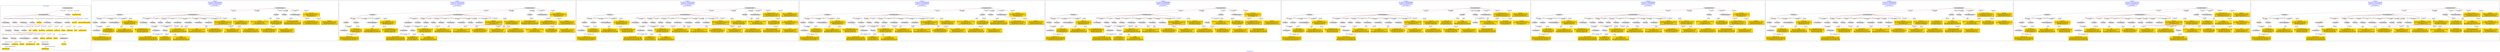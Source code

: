 digraph n0 {
fontcolor="blue"
remincross="true"
label="s28-wildlife-art.csv"
subgraph cluster_0 {
label="1-correct model"
n2[style="filled",color="white",fillcolor="lightgray",label="E12_Production1"];
n3[style="filled",color="white",fillcolor="lightgray",label="E21_Person1"];
n4[style="filled",color="white",fillcolor="lightgray",label="E55_Type2"];
n5[style="filled",color="white",fillcolor="lightgray",label="E53_Place1"];
n6[style="filled",color="white",fillcolor="lightgray",label="E69_Death1"];
n7[style="filled",color="white",fillcolor="lightgray",label="E74_Group1"];
n8[style="filled",color="white",fillcolor="lightgray",label="E82_Actor_Appellation1"];
n9[style="filled",color="white",fillcolor="lightgray",label="E67_Birth1"];
n10[shape="plaintext",style="filled",fillcolor="gold",label="Maker_URI"];
n11[style="filled",color="white",fillcolor="lightgray",label="E22_Man-Made_Object1"];
n12[style="filled",color="white",fillcolor="lightgray",label="E35_Title1"];
n13[style="filled",color="white",fillcolor="lightgray",label="E8_Acquisition1"];
n14[style="filled",color="white",fillcolor="lightgray",label="E55_Type1"];
n15[shape="plaintext",style="filled",fillcolor="gold",label="Description"];
n16[style="filled",color="white",fillcolor="lightgray",label="E54_Dimension1"];
n17[style="filled",color="white",fillcolor="lightgray",label="E40_Legal_Body1"];
n18[style="filled",color="white",fillcolor="lightgray",label="E53_Place2"];
n19[shape="plaintext",style="filled",fillcolor="gold",label="Object_URI"];
n20[style="filled",color="white",fillcolor="lightgray",label="E33_Linguistic_Object2"];
n21[style="filled",color="white",fillcolor="lightgray",label="E55_Type3"];
n22[shape="plaintext",style="filled",fillcolor="gold",label="Collector Information"];
n23[shape="plaintext",style="filled",fillcolor="gold",label="Title"];
n24[shape="plaintext",style="filled",fillcolor="gold",label="Owner"];
n25[style="filled",color="white",fillcolor="lightgray",label="E48_Place_Name1"];
n26[shape="plaintext",style="filled",fillcolor="gold",label="Place Made"];
n27[style="filled",color="white",fillcolor="lightgray",label="E52_Time-Span1"];
n28[shape="plaintext",style="filled",fillcolor="gold",label="Maker Birth Date"];
n29[style="filled",color="white",fillcolor="lightgray",label="E52_Time-Span2"];
n30[shape="plaintext",style="filled",fillcolor="gold",label="Maker Death Date"];
n31[shape="plaintext",style="filled",fillcolor="gold",label="Home Location URI"];
n32[shape="plaintext",style="filled",fillcolor="gold",label="Measurements"];
n33[shape="plaintext",style="filled",fillcolor="gold",label="Category_URI"];
n34[shape="plaintext",style="filled",fillcolor="gold",label="Category"];
n35[shape="plaintext",style="filled",fillcolor="gold",label="Materials_URI"];
n36[shape="plaintext",style="filled",fillcolor="gold",label="Materials"];
n37[shape="plaintext",style="filled",fillcolor="gold",label="Collector_Information_typeURI"];
n38[shape="plaintext",style="filled",fillcolor="gold",label="Nationality_URI"];
n39[shape="plaintext",style="filled",fillcolor="gold",label="Nationality"];
n40[shape="plaintext",style="filled",fillcolor="gold",label="Maker_Appellation_URI"];
n41[shape="plaintext",style="filled",fillcolor="gold",label="Maker"];
n42[shape="plaintext",style="filled",fillcolor="gold",label="Credit Line"];
n43[shape="plaintext",style="filled",fillcolor="gold",label="How Acquired?"];
n44[shape="plaintext",style="filled",fillcolor="gold",label="Acquisition_URI"];
}
subgraph cluster_1 {
label="candidate 0\nlink coherence:0.6904761904761905\nnode coherence:0.7804878048780488\nconfidence:0.3808276659455182\nmapping score:0.42333704099916\ncost:140.9981\n-precision:0.62-recall:0.62"
n46[style="filled",color="white",fillcolor="lightgray",label="E12_Production1"];
n47[style="filled",color="white",fillcolor="lightgray",label="E52_Time-Span2"];
n48[style="filled",color="white",fillcolor="lightgray",label="E55_Type1"];
n49[style="filled",color="white",fillcolor="lightgray",label="E21_Person1"];
n50[style="filled",color="white",fillcolor="lightgray",label="E67_Birth1"];
n51[style="filled",color="white",fillcolor="lightgray",label="E74_Group1"];
n52[style="filled",color="white",fillcolor="lightgray",label="E82_Actor_Appellation1"];
n53[style="filled",color="white",fillcolor="lightgray",label="E22_Man-Made_Object1"];
n54[style="filled",color="white",fillcolor="lightgray",label="E30_Right1"];
n55[style="filled",color="white",fillcolor="lightgray",label="E35_Title1"];
n56[style="filled",color="white",fillcolor="lightgray",label="E38_Image1"];
n57[style="filled",color="white",fillcolor="lightgray",label="E40_Legal_Body1"];
n58[style="filled",color="white",fillcolor="lightgray",label="E54_Dimension1"];
n59[style="filled",color="white",fillcolor="lightgray",label="E78_Collection1"];
n60[style="filled",color="white",fillcolor="lightgray",label="E8_Acquisition1"];
n61[style="filled",color="white",fillcolor="lightgray",label="E33_Linguistic_Object1"];
n62[style="filled",color="white",fillcolor="lightgray",label="E55_Type2"];
n63[style="filled",color="white",fillcolor="lightgray",label="E55_Type3"];
n64[style="filled",color="white",fillcolor="lightgray",label="E52_Time-Span1"];
n65[style="filled",color="white",fillcolor="lightgray",label="E33_Linguistic_Object2"];
n66[shape="plaintext",style="filled",fillcolor="gold",label="Collector Information\n[E8_Acquisition,P3_has_note,0.292]\n[E22_Man-Made_Object,P3_has_note,0.241]\n[E30_Right,P3_has_note,0.24]\n[E33_Linguistic_Object,P3_has_note,0.228]"];
n67[shape="plaintext",style="filled",fillcolor="gold",label="Collector_Information_typeURI\n[E55_Type,classLink,0.955]\n[E22_Man-Made_Object,P3_has_note,0.016]\n[E73_Information_Object,P3_has_note,0.015]\n[E33_Linguistic_Object,P3_has_note,0.014]"];
n68[shape="plaintext",style="filled",fillcolor="gold",label="Place Made\n[E48_Place_Name,label,0.479]\n[E33_Linguistic_Object,P3_has_note,0.232]\n[E74_Group,label,0.173]\n[E35_Title,label,0.116]"];
n69[shape="plaintext",style="filled",fillcolor="gold",label="Home Location URI\n[E38_Image,classLink,0.428]\n[E22_Man-Made_Object,classLink,0.234]\n[E78_Collection,classLink,0.195]\n[E21_Person,classLink,0.143]"];
n70[shape="plaintext",style="filled",fillcolor="gold",label="Category_URI\n[E55_Type,classLink,0.613]\n[E55_Type,label,0.146]\n[E74_Group,classLink,0.13]\n[E57_Material,classLink,0.112]"];
n71[shape="plaintext",style="filled",fillcolor="gold",label="Maker\n[E8_Acquisition,P3_has_note,0.347]\n[E82_Actor_Appellation,label,0.33]\n[E33_Linguistic_Object,P3_has_note,0.165]\n[E22_Man-Made_Object,P3_has_note,0.158]"];
n72[shape="plaintext",style="filled",fillcolor="gold",label="Title\n[E22_Man-Made_Object,P3_has_note,0.287]\n[E35_Title,label,0.263]\n[E33_Linguistic_Object,P3_has_note,0.231]\n[E73_Information_Object,P3_has_note,0.219]"];
n73[shape="plaintext",style="filled",fillcolor="gold",label="Owner\n[E8_Acquisition,P3_has_note,0.359]\n[E30_Right,P3_has_note,0.273]\n[E40_Legal_Body,label,0.257]\n[E33_Linguistic_Object,P3_has_note,0.11]"];
n74[shape="plaintext",style="filled",fillcolor="gold",label="Category\n[E55_Type,label,0.433]\n[E55_Type,classLink,0.329]\n[E33_Linguistic_Object,P3_has_note,0.128]\n[E22_Man-Made_Object,P3_has_note,0.11]"];
n75[shape="plaintext",style="filled",fillcolor="gold",label="Nationality_URI\n[E74_Group,classLink,0.7]\n[E55_Type,classLink,0.147]\n[E57_Material,classLink,0.133]\n[E55_Type,label,0.02]"];
n76[shape="plaintext",style="filled",fillcolor="gold",label="Description\n[E22_Man-Made_Object,P3_has_note,0.315]\n[E73_Information_Object,P3_has_note,0.257]\n[E35_Title,label,0.242]\n[E33_Linguistic_Object,P3_has_note,0.186]"];
n77[shape="plaintext",style="filled",fillcolor="gold",label="Maker_Appellation_URI\n[E82_Actor_Appellation,classLink,0.539]\n[E21_Person,classLink,0.346]\n[E38_Image,classLink,0.067]\n[E39_Actor,classLink,0.048]"];
n78[shape="plaintext",style="filled",fillcolor="gold",label="Maker Death Date\n[E69_Death,P82_at_some_time_within,0.386]\n[E52_Time-Span,P82b_end_of_the_end,0.298]\n[E52_Time-Span,P82_at_some_time_within,0.252]\n[E52_Time-Span,P82a_begin_of_the_begin,0.064]"];
n79[shape="plaintext",style="filled",fillcolor="gold",label="Maker_URI\n[E21_Person,classLink,0.316]\n[E82_Actor_Appellation,classLink,0.273]\n[E38_Image,classLink,0.221]\n[E39_Actor,classLink,0.19]"];
n80[shape="plaintext",style="filled",fillcolor="gold",label="Nationality\n[E44_Place_Appellation,label,0.585]\n[E12_Production,P3_has_note,0.162]\n[E48_Place_Name,label,0.139]\n[E33_Linguistic_Object,P3_has_note,0.114]"];
n81[shape="plaintext",style="filled",fillcolor="gold",label="Materials\n[E29_Design_or_Procedure,P3_has_note,0.341]\n[E55_Type,label,0.284]\n[E57_Material,label,0.196]\n[E12_Production,P3_has_note,0.179]"];
n82[shape="plaintext",style="filled",fillcolor="gold",label="How Acquired?\n[E8_Acquisition,P3_has_note,0.497]\n[E30_Right,P3_has_note,0.323]\n[E22_Man-Made_Object,P3_has_note,0.091]\n[E33_Linguistic_Object,P3_has_note,0.089]"];
n83[shape="plaintext",style="filled",fillcolor="gold",label="Maker Birth Date\n[E52_Time-Span,P82a_begin_of_the_begin,0.316]\n[E52_Time-Span,P82b_end_of_the_end,0.312]\n[E52_Time-Span,P82_at_some_time_within,0.299]\n[E12_Production,P3_has_note,0.073]"];
n84[shape="plaintext",style="filled",fillcolor="gold",label="Acquisition_URI\n[E22_Man-Made_Object,classLink,0.442]\n[E38_Image,classLink,0.306]\n[E78_Collection,classLink,0.146]\n[E21_Person,classLink,0.106]"];
n85[shape="plaintext",style="filled",fillcolor="gold",label="Measurements\n[E54_Dimension,P3_has_note,0.561]\n[E34_Inscription,P3_has_note,0.163]\n[E22_Man-Made_Object,P3_has_note,0.151]\n[E22_Man-Made_Object,classLink,0.126]"];
n86[shape="plaintext",style="filled",fillcolor="gold",label="Object_URI\n[E22_Man-Made_Object,classLink,0.491]\n[E38_Image,classLink,0.281]\n[E78_Collection,classLink,0.132]\n[E21_Person,classLink,0.096]"];
n87[shape="plaintext",style="filled",fillcolor="gold",label="Materials_URI\n[E55_Type,classLink,0.418]\n[E57_Material,classLink,0.348]\n[E74_Group,classLink,0.192]\n[E55_Type,label,0.042]"];
n88[shape="plaintext",style="filled",fillcolor="gold",label="Credit Line\n[E8_Acquisition,P3_has_note,0.434]\n[E30_Right,P3_has_note,0.26]\n[E40_Legal_Body,label,0.161]\n[E33_Linguistic_Object,P3_has_note,0.145]"];
}
subgraph cluster_2 {
label="candidate 1\nlink coherence:0.6904761904761905\nnode coherence:0.7804878048780488\nconfidence:0.3791309259563239\nmapping score:0.4227714610027619\ncost:239.99803\n-precision:0.62-recall:0.62"
n90[style="filled",color="white",fillcolor="lightgray",label="E12_Production1"];
n91[style="filled",color="white",fillcolor="lightgray",label="E52_Time-Span2"];
n92[style="filled",color="white",fillcolor="lightgray",label="E55_Type1"];
n93[style="filled",color="white",fillcolor="lightgray",label="E21_Person1"];
n94[style="filled",color="white",fillcolor="lightgray",label="E67_Birth1"];
n95[style="filled",color="white",fillcolor="lightgray",label="E74_Group1"];
n96[style="filled",color="white",fillcolor="lightgray",label="E82_Actor_Appellation1"];
n97[style="filled",color="white",fillcolor="lightgray",label="E22_Man-Made_Object1"];
n98[style="filled",color="white",fillcolor="lightgray",label="E21_Person2"];
n99[style="filled",color="white",fillcolor="lightgray",label="E30_Right1"];
n100[style="filled",color="white",fillcolor="lightgray",label="E35_Title1"];
n101[style="filled",color="white",fillcolor="lightgray",label="E38_Image1"];
n102[style="filled",color="white",fillcolor="lightgray",label="E40_Legal_Body1"];
n103[style="filled",color="white",fillcolor="lightgray",label="E54_Dimension1"];
n104[style="filled",color="white",fillcolor="lightgray",label="E55_Type2"];
n105[style="filled",color="white",fillcolor="lightgray",label="E8_Acquisition1"];
n106[style="filled",color="white",fillcolor="lightgray",label="E33_Linguistic_Object1"];
n107[style="filled",color="white",fillcolor="lightgray",label="E55_Type3"];
n108[style="filled",color="white",fillcolor="lightgray",label="E52_Time-Span1"];
n109[style="filled",color="white",fillcolor="lightgray",label="E33_Linguistic_Object2"];
n110[shape="plaintext",style="filled",fillcolor="gold",label="Collector Information\n[E8_Acquisition,P3_has_note,0.292]\n[E22_Man-Made_Object,P3_has_note,0.241]\n[E30_Right,P3_has_note,0.24]\n[E33_Linguistic_Object,P3_has_note,0.228]"];
n111[shape="plaintext",style="filled",fillcolor="gold",label="Collector_Information_typeURI\n[E55_Type,classLink,0.955]\n[E22_Man-Made_Object,P3_has_note,0.016]\n[E73_Information_Object,P3_has_note,0.015]\n[E33_Linguistic_Object,P3_has_note,0.014]"];
n112[shape="plaintext",style="filled",fillcolor="gold",label="Place Made\n[E48_Place_Name,label,0.479]\n[E33_Linguistic_Object,P3_has_note,0.232]\n[E74_Group,label,0.173]\n[E35_Title,label,0.116]"];
n113[shape="plaintext",style="filled",fillcolor="gold",label="Home Location URI\n[E38_Image,classLink,0.428]\n[E22_Man-Made_Object,classLink,0.234]\n[E78_Collection,classLink,0.195]\n[E21_Person,classLink,0.143]"];
n114[shape="plaintext",style="filled",fillcolor="gold",label="Category_URI\n[E55_Type,classLink,0.613]\n[E55_Type,label,0.146]\n[E74_Group,classLink,0.13]\n[E57_Material,classLink,0.112]"];
n115[shape="plaintext",style="filled",fillcolor="gold",label="Acquisition_URI\n[E22_Man-Made_Object,classLink,0.442]\n[E38_Image,classLink,0.306]\n[E78_Collection,classLink,0.146]\n[E21_Person,classLink,0.106]"];
n116[shape="plaintext",style="filled",fillcolor="gold",label="Maker\n[E8_Acquisition,P3_has_note,0.347]\n[E82_Actor_Appellation,label,0.33]\n[E33_Linguistic_Object,P3_has_note,0.165]\n[E22_Man-Made_Object,P3_has_note,0.158]"];
n117[shape="plaintext",style="filled",fillcolor="gold",label="Title\n[E22_Man-Made_Object,P3_has_note,0.287]\n[E35_Title,label,0.263]\n[E33_Linguistic_Object,P3_has_note,0.231]\n[E73_Information_Object,P3_has_note,0.219]"];
n118[shape="plaintext",style="filled",fillcolor="gold",label="Owner\n[E8_Acquisition,P3_has_note,0.359]\n[E30_Right,P3_has_note,0.273]\n[E40_Legal_Body,label,0.257]\n[E33_Linguistic_Object,P3_has_note,0.11]"];
n119[shape="plaintext",style="filled",fillcolor="gold",label="Category\n[E55_Type,label,0.433]\n[E55_Type,classLink,0.329]\n[E33_Linguistic_Object,P3_has_note,0.128]\n[E22_Man-Made_Object,P3_has_note,0.11]"];
n120[shape="plaintext",style="filled",fillcolor="gold",label="Nationality_URI\n[E74_Group,classLink,0.7]\n[E55_Type,classLink,0.147]\n[E57_Material,classLink,0.133]\n[E55_Type,label,0.02]"];
n121[shape="plaintext",style="filled",fillcolor="gold",label="Description\n[E22_Man-Made_Object,P3_has_note,0.315]\n[E73_Information_Object,P3_has_note,0.257]\n[E35_Title,label,0.242]\n[E33_Linguistic_Object,P3_has_note,0.186]"];
n122[shape="plaintext",style="filled",fillcolor="gold",label="Maker_Appellation_URI\n[E82_Actor_Appellation,classLink,0.539]\n[E21_Person,classLink,0.346]\n[E38_Image,classLink,0.067]\n[E39_Actor,classLink,0.048]"];
n123[shape="plaintext",style="filled",fillcolor="gold",label="Maker Death Date\n[E69_Death,P82_at_some_time_within,0.386]\n[E52_Time-Span,P82b_end_of_the_end,0.298]\n[E52_Time-Span,P82_at_some_time_within,0.252]\n[E52_Time-Span,P82a_begin_of_the_begin,0.064]"];
n124[shape="plaintext",style="filled",fillcolor="gold",label="Maker_URI\n[E21_Person,classLink,0.316]\n[E82_Actor_Appellation,classLink,0.273]\n[E38_Image,classLink,0.221]\n[E39_Actor,classLink,0.19]"];
n125[shape="plaintext",style="filled",fillcolor="gold",label="Nationality\n[E44_Place_Appellation,label,0.585]\n[E12_Production,P3_has_note,0.162]\n[E48_Place_Name,label,0.139]\n[E33_Linguistic_Object,P3_has_note,0.114]"];
n126[shape="plaintext",style="filled",fillcolor="gold",label="Materials\n[E29_Design_or_Procedure,P3_has_note,0.341]\n[E55_Type,label,0.284]\n[E57_Material,label,0.196]\n[E12_Production,P3_has_note,0.179]"];
n127[shape="plaintext",style="filled",fillcolor="gold",label="How Acquired?\n[E8_Acquisition,P3_has_note,0.497]\n[E30_Right,P3_has_note,0.323]\n[E22_Man-Made_Object,P3_has_note,0.091]\n[E33_Linguistic_Object,P3_has_note,0.089]"];
n128[shape="plaintext",style="filled",fillcolor="gold",label="Maker Birth Date\n[E52_Time-Span,P82a_begin_of_the_begin,0.316]\n[E52_Time-Span,P82b_end_of_the_end,0.312]\n[E52_Time-Span,P82_at_some_time_within,0.299]\n[E12_Production,P3_has_note,0.073]"];
n129[shape="plaintext",style="filled",fillcolor="gold",label="Measurements\n[E54_Dimension,P3_has_note,0.561]\n[E34_Inscription,P3_has_note,0.163]\n[E22_Man-Made_Object,P3_has_note,0.151]\n[E22_Man-Made_Object,classLink,0.126]"];
n130[shape="plaintext",style="filled",fillcolor="gold",label="Object_URI\n[E22_Man-Made_Object,classLink,0.491]\n[E38_Image,classLink,0.281]\n[E78_Collection,classLink,0.132]\n[E21_Person,classLink,0.096]"];
n131[shape="plaintext",style="filled",fillcolor="gold",label="Materials_URI\n[E55_Type,classLink,0.418]\n[E57_Material,classLink,0.348]\n[E74_Group,classLink,0.192]\n[E55_Type,label,0.042]"];
n132[shape="plaintext",style="filled",fillcolor="gold",label="Credit Line\n[E8_Acquisition,P3_has_note,0.434]\n[E30_Right,P3_has_note,0.26]\n[E40_Legal_Body,label,0.161]\n[E33_Linguistic_Object,P3_has_note,0.145]"];
}
subgraph cluster_3 {
label="candidate 2\nlink coherence:0.6904761904761905\nnode coherence:0.7804878048780488\nconfidence:0.3791309259563239\nmapping score:0.4227714610027619\ncost:239.99809\n-precision:0.62-recall:0.62"
n134[style="filled",color="white",fillcolor="lightgray",label="E12_Production1"];
n135[style="filled",color="white",fillcolor="lightgray",label="E52_Time-Span2"];
n136[style="filled",color="white",fillcolor="lightgray",label="E55_Type1"];
n137[style="filled",color="white",fillcolor="lightgray",label="E21_Person1"];
n138[style="filled",color="white",fillcolor="lightgray",label="E67_Birth1"];
n139[style="filled",color="white",fillcolor="lightgray",label="E74_Group1"];
n140[style="filled",color="white",fillcolor="lightgray",label="E82_Actor_Appellation1"];
n141[style="filled",color="white",fillcolor="lightgray",label="E22_Man-Made_Object1"];
n142[style="filled",color="white",fillcolor="lightgray",label="E21_Person2"];
n143[style="filled",color="white",fillcolor="lightgray",label="E30_Right1"];
n144[style="filled",color="white",fillcolor="lightgray",label="E35_Title1"];
n145[style="filled",color="white",fillcolor="lightgray",label="E38_Image1"];
n146[style="filled",color="white",fillcolor="lightgray",label="E40_Legal_Body1"];
n147[style="filled",color="white",fillcolor="lightgray",label="E54_Dimension1"];
n148[style="filled",color="white",fillcolor="lightgray",label="E55_Type3"];
n149[style="filled",color="white",fillcolor="lightgray",label="E8_Acquisition1"];
n150[style="filled",color="white",fillcolor="lightgray",label="E33_Linguistic_Object2"];
n151[style="filled",color="white",fillcolor="lightgray",label="E55_Type2"];
n152[style="filled",color="white",fillcolor="lightgray",label="E52_Time-Span1"];
n153[style="filled",color="white",fillcolor="lightgray",label="E33_Linguistic_Object1"];
n154[shape="plaintext",style="filled",fillcolor="gold",label="Collector Information\n[E8_Acquisition,P3_has_note,0.292]\n[E22_Man-Made_Object,P3_has_note,0.241]\n[E30_Right,P3_has_note,0.24]\n[E33_Linguistic_Object,P3_has_note,0.228]"];
n155[shape="plaintext",style="filled",fillcolor="gold",label="Collector_Information_typeURI\n[E55_Type,classLink,0.955]\n[E22_Man-Made_Object,P3_has_note,0.016]\n[E73_Information_Object,P3_has_note,0.015]\n[E33_Linguistic_Object,P3_has_note,0.014]"];
n156[shape="plaintext",style="filled",fillcolor="gold",label="Place Made\n[E48_Place_Name,label,0.479]\n[E33_Linguistic_Object,P3_has_note,0.232]\n[E74_Group,label,0.173]\n[E35_Title,label,0.116]"];
n157[shape="plaintext",style="filled",fillcolor="gold",label="Home Location URI\n[E38_Image,classLink,0.428]\n[E22_Man-Made_Object,classLink,0.234]\n[E78_Collection,classLink,0.195]\n[E21_Person,classLink,0.143]"];
n158[shape="plaintext",style="filled",fillcolor="gold",label="Category_URI\n[E55_Type,classLink,0.613]\n[E55_Type,label,0.146]\n[E74_Group,classLink,0.13]\n[E57_Material,classLink,0.112]"];
n159[shape="plaintext",style="filled",fillcolor="gold",label="Acquisition_URI\n[E22_Man-Made_Object,classLink,0.442]\n[E38_Image,classLink,0.306]\n[E78_Collection,classLink,0.146]\n[E21_Person,classLink,0.106]"];
n160[shape="plaintext",style="filled",fillcolor="gold",label="Maker\n[E8_Acquisition,P3_has_note,0.347]\n[E82_Actor_Appellation,label,0.33]\n[E33_Linguistic_Object,P3_has_note,0.165]\n[E22_Man-Made_Object,P3_has_note,0.158]"];
n161[shape="plaintext",style="filled",fillcolor="gold",label="Title\n[E22_Man-Made_Object,P3_has_note,0.287]\n[E35_Title,label,0.263]\n[E33_Linguistic_Object,P3_has_note,0.231]\n[E73_Information_Object,P3_has_note,0.219]"];
n162[shape="plaintext",style="filled",fillcolor="gold",label="Owner\n[E8_Acquisition,P3_has_note,0.359]\n[E30_Right,P3_has_note,0.273]\n[E40_Legal_Body,label,0.257]\n[E33_Linguistic_Object,P3_has_note,0.11]"];
n163[shape="plaintext",style="filled",fillcolor="gold",label="Category\n[E55_Type,label,0.433]\n[E55_Type,classLink,0.329]\n[E33_Linguistic_Object,P3_has_note,0.128]\n[E22_Man-Made_Object,P3_has_note,0.11]"];
n164[shape="plaintext",style="filled",fillcolor="gold",label="Nationality_URI\n[E74_Group,classLink,0.7]\n[E55_Type,classLink,0.147]\n[E57_Material,classLink,0.133]\n[E55_Type,label,0.02]"];
n165[shape="plaintext",style="filled",fillcolor="gold",label="Description\n[E22_Man-Made_Object,P3_has_note,0.315]\n[E73_Information_Object,P3_has_note,0.257]\n[E35_Title,label,0.242]\n[E33_Linguistic_Object,P3_has_note,0.186]"];
n166[shape="plaintext",style="filled",fillcolor="gold",label="Maker_Appellation_URI\n[E82_Actor_Appellation,classLink,0.539]\n[E21_Person,classLink,0.346]\n[E38_Image,classLink,0.067]\n[E39_Actor,classLink,0.048]"];
n167[shape="plaintext",style="filled",fillcolor="gold",label="Maker Death Date\n[E69_Death,P82_at_some_time_within,0.386]\n[E52_Time-Span,P82b_end_of_the_end,0.298]\n[E52_Time-Span,P82_at_some_time_within,0.252]\n[E52_Time-Span,P82a_begin_of_the_begin,0.064]"];
n168[shape="plaintext",style="filled",fillcolor="gold",label="Maker_URI\n[E21_Person,classLink,0.316]\n[E82_Actor_Appellation,classLink,0.273]\n[E38_Image,classLink,0.221]\n[E39_Actor,classLink,0.19]"];
n169[shape="plaintext",style="filled",fillcolor="gold",label="Nationality\n[E44_Place_Appellation,label,0.585]\n[E12_Production,P3_has_note,0.162]\n[E48_Place_Name,label,0.139]\n[E33_Linguistic_Object,P3_has_note,0.114]"];
n170[shape="plaintext",style="filled",fillcolor="gold",label="Materials\n[E29_Design_or_Procedure,P3_has_note,0.341]\n[E55_Type,label,0.284]\n[E57_Material,label,0.196]\n[E12_Production,P3_has_note,0.179]"];
n171[shape="plaintext",style="filled",fillcolor="gold",label="How Acquired?\n[E8_Acquisition,P3_has_note,0.497]\n[E30_Right,P3_has_note,0.323]\n[E22_Man-Made_Object,P3_has_note,0.091]\n[E33_Linguistic_Object,P3_has_note,0.089]"];
n172[shape="plaintext",style="filled",fillcolor="gold",label="Maker Birth Date\n[E52_Time-Span,P82a_begin_of_the_begin,0.316]\n[E52_Time-Span,P82b_end_of_the_end,0.312]\n[E52_Time-Span,P82_at_some_time_within,0.299]\n[E12_Production,P3_has_note,0.073]"];
n173[shape="plaintext",style="filled",fillcolor="gold",label="Measurements\n[E54_Dimension,P3_has_note,0.561]\n[E34_Inscription,P3_has_note,0.163]\n[E22_Man-Made_Object,P3_has_note,0.151]\n[E22_Man-Made_Object,classLink,0.126]"];
n174[shape="plaintext",style="filled",fillcolor="gold",label="Object_URI\n[E22_Man-Made_Object,classLink,0.491]\n[E38_Image,classLink,0.281]\n[E78_Collection,classLink,0.132]\n[E21_Person,classLink,0.096]"];
n175[shape="plaintext",style="filled",fillcolor="gold",label="Materials_URI\n[E55_Type,classLink,0.418]\n[E57_Material,classLink,0.348]\n[E74_Group,classLink,0.192]\n[E55_Type,label,0.042]"];
n176[shape="plaintext",style="filled",fillcolor="gold",label="Credit Line\n[E8_Acquisition,P3_has_note,0.434]\n[E30_Right,P3_has_note,0.26]\n[E40_Legal_Body,label,0.161]\n[E33_Linguistic_Object,P3_has_note,0.145]"];
}
subgraph cluster_4 {
label="candidate 3\nlink coherence:0.6904761904761905\nnode coherence:0.7804878048780488\nconfidence:0.3791309259563239\nmapping score:0.4227714610027619\ncost:239.99811\n-precision:0.62-recall:0.62"
n178[style="filled",color="white",fillcolor="lightgray",label="E12_Production1"];
n179[style="filled",color="white",fillcolor="lightgray",label="E52_Time-Span2"];
n180[style="filled",color="white",fillcolor="lightgray",label="E55_Type1"];
n181[style="filled",color="white",fillcolor="lightgray",label="E21_Person1"];
n182[style="filled",color="white",fillcolor="lightgray",label="E67_Birth1"];
n183[style="filled",color="white",fillcolor="lightgray",label="E74_Group1"];
n184[style="filled",color="white",fillcolor="lightgray",label="E82_Actor_Appellation1"];
n185[style="filled",color="white",fillcolor="lightgray",label="E22_Man-Made_Object1"];
n186[style="filled",color="white",fillcolor="lightgray",label="E21_Person2"];
n187[style="filled",color="white",fillcolor="lightgray",label="E30_Right1"];
n188[style="filled",color="white",fillcolor="lightgray",label="E35_Title1"];
n189[style="filled",color="white",fillcolor="lightgray",label="E38_Image1"];
n190[style="filled",color="white",fillcolor="lightgray",label="E40_Legal_Body1"];
n191[style="filled",color="white",fillcolor="lightgray",label="E54_Dimension1"];
n192[style="filled",color="white",fillcolor="lightgray",label="E8_Acquisition1"];
n193[style="filled",color="white",fillcolor="lightgray",label="E33_Linguistic_Object1"];
n194[style="filled",color="white",fillcolor="lightgray",label="E55_Type2"];
n195[style="filled",color="white",fillcolor="lightgray",label="E55_Type3"];
n196[style="filled",color="white",fillcolor="lightgray",label="E52_Time-Span1"];
n197[style="filled",color="white",fillcolor="lightgray",label="E33_Linguistic_Object2"];
n198[shape="plaintext",style="filled",fillcolor="gold",label="Collector Information\n[E8_Acquisition,P3_has_note,0.292]\n[E22_Man-Made_Object,P3_has_note,0.241]\n[E30_Right,P3_has_note,0.24]\n[E33_Linguistic_Object,P3_has_note,0.228]"];
n199[shape="plaintext",style="filled",fillcolor="gold",label="Collector_Information_typeURI\n[E55_Type,classLink,0.955]\n[E22_Man-Made_Object,P3_has_note,0.016]\n[E73_Information_Object,P3_has_note,0.015]\n[E33_Linguistic_Object,P3_has_note,0.014]"];
n200[shape="plaintext",style="filled",fillcolor="gold",label="Place Made\n[E48_Place_Name,label,0.479]\n[E33_Linguistic_Object,P3_has_note,0.232]\n[E74_Group,label,0.173]\n[E35_Title,label,0.116]"];
n201[shape="plaintext",style="filled",fillcolor="gold",label="Home Location URI\n[E38_Image,classLink,0.428]\n[E22_Man-Made_Object,classLink,0.234]\n[E78_Collection,classLink,0.195]\n[E21_Person,classLink,0.143]"];
n202[shape="plaintext",style="filled",fillcolor="gold",label="Category_URI\n[E55_Type,classLink,0.613]\n[E55_Type,label,0.146]\n[E74_Group,classLink,0.13]\n[E57_Material,classLink,0.112]"];
n203[shape="plaintext",style="filled",fillcolor="gold",label="Acquisition_URI\n[E22_Man-Made_Object,classLink,0.442]\n[E38_Image,classLink,0.306]\n[E78_Collection,classLink,0.146]\n[E21_Person,classLink,0.106]"];
n204[shape="plaintext",style="filled",fillcolor="gold",label="Maker\n[E8_Acquisition,P3_has_note,0.347]\n[E82_Actor_Appellation,label,0.33]\n[E33_Linguistic_Object,P3_has_note,0.165]\n[E22_Man-Made_Object,P3_has_note,0.158]"];
n205[shape="plaintext",style="filled",fillcolor="gold",label="Title\n[E22_Man-Made_Object,P3_has_note,0.287]\n[E35_Title,label,0.263]\n[E33_Linguistic_Object,P3_has_note,0.231]\n[E73_Information_Object,P3_has_note,0.219]"];
n206[shape="plaintext",style="filled",fillcolor="gold",label="Owner\n[E8_Acquisition,P3_has_note,0.359]\n[E30_Right,P3_has_note,0.273]\n[E40_Legal_Body,label,0.257]\n[E33_Linguistic_Object,P3_has_note,0.11]"];
n207[shape="plaintext",style="filled",fillcolor="gold",label="Category\n[E55_Type,label,0.433]\n[E55_Type,classLink,0.329]\n[E33_Linguistic_Object,P3_has_note,0.128]\n[E22_Man-Made_Object,P3_has_note,0.11]"];
n208[shape="plaintext",style="filled",fillcolor="gold",label="Nationality_URI\n[E74_Group,classLink,0.7]\n[E55_Type,classLink,0.147]\n[E57_Material,classLink,0.133]\n[E55_Type,label,0.02]"];
n209[shape="plaintext",style="filled",fillcolor="gold",label="Description\n[E22_Man-Made_Object,P3_has_note,0.315]\n[E73_Information_Object,P3_has_note,0.257]\n[E35_Title,label,0.242]\n[E33_Linguistic_Object,P3_has_note,0.186]"];
n210[shape="plaintext",style="filled",fillcolor="gold",label="Maker_Appellation_URI\n[E82_Actor_Appellation,classLink,0.539]\n[E21_Person,classLink,0.346]\n[E38_Image,classLink,0.067]\n[E39_Actor,classLink,0.048]"];
n211[shape="plaintext",style="filled",fillcolor="gold",label="Maker Death Date\n[E69_Death,P82_at_some_time_within,0.386]\n[E52_Time-Span,P82b_end_of_the_end,0.298]\n[E52_Time-Span,P82_at_some_time_within,0.252]\n[E52_Time-Span,P82a_begin_of_the_begin,0.064]"];
n212[shape="plaintext",style="filled",fillcolor="gold",label="Maker_URI\n[E21_Person,classLink,0.316]\n[E82_Actor_Appellation,classLink,0.273]\n[E38_Image,classLink,0.221]\n[E39_Actor,classLink,0.19]"];
n213[shape="plaintext",style="filled",fillcolor="gold",label="Nationality\n[E44_Place_Appellation,label,0.585]\n[E12_Production,P3_has_note,0.162]\n[E48_Place_Name,label,0.139]\n[E33_Linguistic_Object,P3_has_note,0.114]"];
n214[shape="plaintext",style="filled",fillcolor="gold",label="Materials\n[E29_Design_or_Procedure,P3_has_note,0.341]\n[E55_Type,label,0.284]\n[E57_Material,label,0.196]\n[E12_Production,P3_has_note,0.179]"];
n215[shape="plaintext",style="filled",fillcolor="gold",label="How Acquired?\n[E8_Acquisition,P3_has_note,0.497]\n[E30_Right,P3_has_note,0.323]\n[E22_Man-Made_Object,P3_has_note,0.091]\n[E33_Linguistic_Object,P3_has_note,0.089]"];
n216[shape="plaintext",style="filled",fillcolor="gold",label="Maker Birth Date\n[E52_Time-Span,P82a_begin_of_the_begin,0.316]\n[E52_Time-Span,P82b_end_of_the_end,0.312]\n[E52_Time-Span,P82_at_some_time_within,0.299]\n[E12_Production,P3_has_note,0.073]"];
n217[shape="plaintext",style="filled",fillcolor="gold",label="Measurements\n[E54_Dimension,P3_has_note,0.561]\n[E34_Inscription,P3_has_note,0.163]\n[E22_Man-Made_Object,P3_has_note,0.151]\n[E22_Man-Made_Object,classLink,0.126]"];
n218[shape="plaintext",style="filled",fillcolor="gold",label="Object_URI\n[E22_Man-Made_Object,classLink,0.491]\n[E38_Image,classLink,0.281]\n[E78_Collection,classLink,0.132]\n[E21_Person,classLink,0.096]"];
n219[shape="plaintext",style="filled",fillcolor="gold",label="Materials_URI\n[E55_Type,classLink,0.418]\n[E57_Material,classLink,0.348]\n[E74_Group,classLink,0.192]\n[E55_Type,label,0.042]"];
n220[shape="plaintext",style="filled",fillcolor="gold",label="Credit Line\n[E8_Acquisition,P3_has_note,0.434]\n[E30_Right,P3_has_note,0.26]\n[E40_Legal_Body,label,0.161]\n[E33_Linguistic_Object,P3_has_note,0.145]"];
}
subgraph cluster_5 {
label="candidate 4\nlink coherence:0.6666666666666666\nnode coherence:0.7804878048780488\nconfidence:0.3808276659455182\nmapping score:0.42333704099916\ncost:140.99812\n-precision:0.6-recall:0.6"
n222[style="filled",color="white",fillcolor="lightgray",label="E12_Production1"];
n223[style="filled",color="white",fillcolor="lightgray",label="E52_Time-Span2"];
n224[style="filled",color="white",fillcolor="lightgray",label="E55_Type1"];
n225[style="filled",color="white",fillcolor="lightgray",label="E21_Person1"];
n226[style="filled",color="white",fillcolor="lightgray",label="E67_Birth1"];
n227[style="filled",color="white",fillcolor="lightgray",label="E74_Group1"];
n228[style="filled",color="white",fillcolor="lightgray",label="E82_Actor_Appellation1"];
n229[style="filled",color="white",fillcolor="lightgray",label="E22_Man-Made_Object1"];
n230[style="filled",color="white",fillcolor="lightgray",label="E30_Right1"];
n231[style="filled",color="white",fillcolor="lightgray",label="E35_Title1"];
n232[style="filled",color="white",fillcolor="lightgray",label="E38_Image1"];
n233[style="filled",color="white",fillcolor="lightgray",label="E40_Legal_Body1"];
n234[style="filled",color="white",fillcolor="lightgray",label="E54_Dimension1"];
n235[style="filled",color="white",fillcolor="lightgray",label="E78_Collection1"];
n236[style="filled",color="white",fillcolor="lightgray",label="E8_Acquisition1"];
n237[style="filled",color="white",fillcolor="lightgray",label="E33_Linguistic_Object1"];
n238[style="filled",color="white",fillcolor="lightgray",label="E55_Type2"];
n239[style="filled",color="white",fillcolor="lightgray",label="E55_Type3"];
n240[style="filled",color="white",fillcolor="lightgray",label="E52_Time-Span1"];
n241[style="filled",color="white",fillcolor="lightgray",label="E33_Linguistic_Object2"];
n242[shape="plaintext",style="filled",fillcolor="gold",label="Collector Information\n[E8_Acquisition,P3_has_note,0.292]\n[E22_Man-Made_Object,P3_has_note,0.241]\n[E30_Right,P3_has_note,0.24]\n[E33_Linguistic_Object,P3_has_note,0.228]"];
n243[shape="plaintext",style="filled",fillcolor="gold",label="Collector_Information_typeURI\n[E55_Type,classLink,0.955]\n[E22_Man-Made_Object,P3_has_note,0.016]\n[E73_Information_Object,P3_has_note,0.015]\n[E33_Linguistic_Object,P3_has_note,0.014]"];
n244[shape="plaintext",style="filled",fillcolor="gold",label="Place Made\n[E48_Place_Name,label,0.479]\n[E33_Linguistic_Object,P3_has_note,0.232]\n[E74_Group,label,0.173]\n[E35_Title,label,0.116]"];
n245[shape="plaintext",style="filled",fillcolor="gold",label="Home Location URI\n[E38_Image,classLink,0.428]\n[E22_Man-Made_Object,classLink,0.234]\n[E78_Collection,classLink,0.195]\n[E21_Person,classLink,0.143]"];
n246[shape="plaintext",style="filled",fillcolor="gold",label="Category_URI\n[E55_Type,classLink,0.613]\n[E55_Type,label,0.146]\n[E74_Group,classLink,0.13]\n[E57_Material,classLink,0.112]"];
n247[shape="plaintext",style="filled",fillcolor="gold",label="Maker\n[E8_Acquisition,P3_has_note,0.347]\n[E82_Actor_Appellation,label,0.33]\n[E33_Linguistic_Object,P3_has_note,0.165]\n[E22_Man-Made_Object,P3_has_note,0.158]"];
n248[shape="plaintext",style="filled",fillcolor="gold",label="Title\n[E22_Man-Made_Object,P3_has_note,0.287]\n[E35_Title,label,0.263]\n[E33_Linguistic_Object,P3_has_note,0.231]\n[E73_Information_Object,P3_has_note,0.219]"];
n249[shape="plaintext",style="filled",fillcolor="gold",label="Owner\n[E8_Acquisition,P3_has_note,0.359]\n[E30_Right,P3_has_note,0.273]\n[E40_Legal_Body,label,0.257]\n[E33_Linguistic_Object,P3_has_note,0.11]"];
n250[shape="plaintext",style="filled",fillcolor="gold",label="Category\n[E55_Type,label,0.433]\n[E55_Type,classLink,0.329]\n[E33_Linguistic_Object,P3_has_note,0.128]\n[E22_Man-Made_Object,P3_has_note,0.11]"];
n251[shape="plaintext",style="filled",fillcolor="gold",label="Nationality_URI\n[E74_Group,classLink,0.7]\n[E55_Type,classLink,0.147]\n[E57_Material,classLink,0.133]\n[E55_Type,label,0.02]"];
n252[shape="plaintext",style="filled",fillcolor="gold",label="Description\n[E22_Man-Made_Object,P3_has_note,0.315]\n[E73_Information_Object,P3_has_note,0.257]\n[E35_Title,label,0.242]\n[E33_Linguistic_Object,P3_has_note,0.186]"];
n253[shape="plaintext",style="filled",fillcolor="gold",label="Maker_Appellation_URI\n[E82_Actor_Appellation,classLink,0.539]\n[E21_Person,classLink,0.346]\n[E38_Image,classLink,0.067]\n[E39_Actor,classLink,0.048]"];
n254[shape="plaintext",style="filled",fillcolor="gold",label="Maker Death Date\n[E69_Death,P82_at_some_time_within,0.386]\n[E52_Time-Span,P82b_end_of_the_end,0.298]\n[E52_Time-Span,P82_at_some_time_within,0.252]\n[E52_Time-Span,P82a_begin_of_the_begin,0.064]"];
n255[shape="plaintext",style="filled",fillcolor="gold",label="Maker_URI\n[E21_Person,classLink,0.316]\n[E82_Actor_Appellation,classLink,0.273]\n[E38_Image,classLink,0.221]\n[E39_Actor,classLink,0.19]"];
n256[shape="plaintext",style="filled",fillcolor="gold",label="Nationality\n[E44_Place_Appellation,label,0.585]\n[E12_Production,P3_has_note,0.162]\n[E48_Place_Name,label,0.139]\n[E33_Linguistic_Object,P3_has_note,0.114]"];
n257[shape="plaintext",style="filled",fillcolor="gold",label="Materials\n[E29_Design_or_Procedure,P3_has_note,0.341]\n[E55_Type,label,0.284]\n[E57_Material,label,0.196]\n[E12_Production,P3_has_note,0.179]"];
n258[shape="plaintext",style="filled",fillcolor="gold",label="How Acquired?\n[E8_Acquisition,P3_has_note,0.497]\n[E30_Right,P3_has_note,0.323]\n[E22_Man-Made_Object,P3_has_note,0.091]\n[E33_Linguistic_Object,P3_has_note,0.089]"];
n259[shape="plaintext",style="filled",fillcolor="gold",label="Maker Birth Date\n[E52_Time-Span,P82a_begin_of_the_begin,0.316]\n[E52_Time-Span,P82b_end_of_the_end,0.312]\n[E52_Time-Span,P82_at_some_time_within,0.299]\n[E12_Production,P3_has_note,0.073]"];
n260[shape="plaintext",style="filled",fillcolor="gold",label="Acquisition_URI\n[E22_Man-Made_Object,classLink,0.442]\n[E38_Image,classLink,0.306]\n[E78_Collection,classLink,0.146]\n[E21_Person,classLink,0.106]"];
n261[shape="plaintext",style="filled",fillcolor="gold",label="Measurements\n[E54_Dimension,P3_has_note,0.561]\n[E34_Inscription,P3_has_note,0.163]\n[E22_Man-Made_Object,P3_has_note,0.151]\n[E22_Man-Made_Object,classLink,0.126]"];
n262[shape="plaintext",style="filled",fillcolor="gold",label="Object_URI\n[E22_Man-Made_Object,classLink,0.491]\n[E38_Image,classLink,0.281]\n[E78_Collection,classLink,0.132]\n[E21_Person,classLink,0.096]"];
n263[shape="plaintext",style="filled",fillcolor="gold",label="Materials_URI\n[E55_Type,classLink,0.418]\n[E57_Material,classLink,0.348]\n[E74_Group,classLink,0.192]\n[E55_Type,label,0.042]"];
n264[shape="plaintext",style="filled",fillcolor="gold",label="Credit Line\n[E8_Acquisition,P3_has_note,0.434]\n[E30_Right,P3_has_note,0.26]\n[E40_Legal_Body,label,0.161]\n[E33_Linguistic_Object,P3_has_note,0.145]"];
}
subgraph cluster_6 {
label="candidate 5\nlink coherence:0.6666666666666666\nnode coherence:0.7804878048780488\nconfidence:0.3808276659455182\nmapping score:0.42333704099916\ncost:140.99823\n-precision:0.62-recall:0.62"
n266[style="filled",color="white",fillcolor="lightgray",label="E12_Production1"];
n267[style="filled",color="white",fillcolor="lightgray",label="E52_Time-Span2"];
n268[style="filled",color="white",fillcolor="lightgray",label="E21_Person1"];
n269[style="filled",color="white",fillcolor="lightgray",label="E67_Birth1"];
n270[style="filled",color="white",fillcolor="lightgray",label="E74_Group1"];
n271[style="filled",color="white",fillcolor="lightgray",label="E82_Actor_Appellation1"];
n272[style="filled",color="white",fillcolor="lightgray",label="E22_Man-Made_Object1"];
n273[style="filled",color="white",fillcolor="lightgray",label="E30_Right1"];
n274[style="filled",color="white",fillcolor="lightgray",label="E35_Title1"];
n275[style="filled",color="white",fillcolor="lightgray",label="E38_Image1"];
n276[style="filled",color="white",fillcolor="lightgray",label="E40_Legal_Body1"];
n277[style="filled",color="white",fillcolor="lightgray",label="E54_Dimension1"];
n278[style="filled",color="white",fillcolor="lightgray",label="E78_Collection1"];
n279[style="filled",color="white",fillcolor="lightgray",label="E8_Acquisition1"];
n280[style="filled",color="white",fillcolor="lightgray",label="E33_Linguistic_Object2"];
n281[style="filled",color="white",fillcolor="lightgray",label="E55_Type1"];
n282[style="filled",color="white",fillcolor="lightgray",label="E55_Type2"];
n283[style="filled",color="white",fillcolor="lightgray",label="E55_Type3"];
n284[style="filled",color="white",fillcolor="lightgray",label="E52_Time-Span1"];
n285[style="filled",color="white",fillcolor="lightgray",label="E33_Linguistic_Object1"];
n286[shape="plaintext",style="filled",fillcolor="gold",label="Collector Information\n[E8_Acquisition,P3_has_note,0.292]\n[E22_Man-Made_Object,P3_has_note,0.241]\n[E30_Right,P3_has_note,0.24]\n[E33_Linguistic_Object,P3_has_note,0.228]"];
n287[shape="plaintext",style="filled",fillcolor="gold",label="Collector_Information_typeURI\n[E55_Type,classLink,0.955]\n[E22_Man-Made_Object,P3_has_note,0.016]\n[E73_Information_Object,P3_has_note,0.015]\n[E33_Linguistic_Object,P3_has_note,0.014]"];
n288[shape="plaintext",style="filled",fillcolor="gold",label="Place Made\n[E48_Place_Name,label,0.479]\n[E33_Linguistic_Object,P3_has_note,0.232]\n[E74_Group,label,0.173]\n[E35_Title,label,0.116]"];
n289[shape="plaintext",style="filled",fillcolor="gold",label="Home Location URI\n[E38_Image,classLink,0.428]\n[E22_Man-Made_Object,classLink,0.234]\n[E78_Collection,classLink,0.195]\n[E21_Person,classLink,0.143]"];
n290[shape="plaintext",style="filled",fillcolor="gold",label="Category_URI\n[E55_Type,classLink,0.613]\n[E55_Type,label,0.146]\n[E74_Group,classLink,0.13]\n[E57_Material,classLink,0.112]"];
n291[shape="plaintext",style="filled",fillcolor="gold",label="Maker\n[E8_Acquisition,P3_has_note,0.347]\n[E82_Actor_Appellation,label,0.33]\n[E33_Linguistic_Object,P3_has_note,0.165]\n[E22_Man-Made_Object,P3_has_note,0.158]"];
n292[shape="plaintext",style="filled",fillcolor="gold",label="Title\n[E22_Man-Made_Object,P3_has_note,0.287]\n[E35_Title,label,0.263]\n[E33_Linguistic_Object,P3_has_note,0.231]\n[E73_Information_Object,P3_has_note,0.219]"];
n293[shape="plaintext",style="filled",fillcolor="gold",label="Owner\n[E8_Acquisition,P3_has_note,0.359]\n[E30_Right,P3_has_note,0.273]\n[E40_Legal_Body,label,0.257]\n[E33_Linguistic_Object,P3_has_note,0.11]"];
n294[shape="plaintext",style="filled",fillcolor="gold",label="Category\n[E55_Type,label,0.433]\n[E55_Type,classLink,0.329]\n[E33_Linguistic_Object,P3_has_note,0.128]\n[E22_Man-Made_Object,P3_has_note,0.11]"];
n295[shape="plaintext",style="filled",fillcolor="gold",label="Nationality_URI\n[E74_Group,classLink,0.7]\n[E55_Type,classLink,0.147]\n[E57_Material,classLink,0.133]\n[E55_Type,label,0.02]"];
n296[shape="plaintext",style="filled",fillcolor="gold",label="Description\n[E22_Man-Made_Object,P3_has_note,0.315]\n[E73_Information_Object,P3_has_note,0.257]\n[E35_Title,label,0.242]\n[E33_Linguistic_Object,P3_has_note,0.186]"];
n297[shape="plaintext",style="filled",fillcolor="gold",label="Maker_Appellation_URI\n[E82_Actor_Appellation,classLink,0.539]\n[E21_Person,classLink,0.346]\n[E38_Image,classLink,0.067]\n[E39_Actor,classLink,0.048]"];
n298[shape="plaintext",style="filled",fillcolor="gold",label="Maker Death Date\n[E69_Death,P82_at_some_time_within,0.386]\n[E52_Time-Span,P82b_end_of_the_end,0.298]\n[E52_Time-Span,P82_at_some_time_within,0.252]\n[E52_Time-Span,P82a_begin_of_the_begin,0.064]"];
n299[shape="plaintext",style="filled",fillcolor="gold",label="Maker_URI\n[E21_Person,classLink,0.316]\n[E82_Actor_Appellation,classLink,0.273]\n[E38_Image,classLink,0.221]\n[E39_Actor,classLink,0.19]"];
n300[shape="plaintext",style="filled",fillcolor="gold",label="Nationality\n[E44_Place_Appellation,label,0.585]\n[E12_Production,P3_has_note,0.162]\n[E48_Place_Name,label,0.139]\n[E33_Linguistic_Object,P3_has_note,0.114]"];
n301[shape="plaintext",style="filled",fillcolor="gold",label="Materials\n[E29_Design_or_Procedure,P3_has_note,0.341]\n[E55_Type,label,0.284]\n[E57_Material,label,0.196]\n[E12_Production,P3_has_note,0.179]"];
n302[shape="plaintext",style="filled",fillcolor="gold",label="How Acquired?\n[E8_Acquisition,P3_has_note,0.497]\n[E30_Right,P3_has_note,0.323]\n[E22_Man-Made_Object,P3_has_note,0.091]\n[E33_Linguistic_Object,P3_has_note,0.089]"];
n303[shape="plaintext",style="filled",fillcolor="gold",label="Maker Birth Date\n[E52_Time-Span,P82a_begin_of_the_begin,0.316]\n[E52_Time-Span,P82b_end_of_the_end,0.312]\n[E52_Time-Span,P82_at_some_time_within,0.299]\n[E12_Production,P3_has_note,0.073]"];
n304[shape="plaintext",style="filled",fillcolor="gold",label="Acquisition_URI\n[E22_Man-Made_Object,classLink,0.442]\n[E38_Image,classLink,0.306]\n[E78_Collection,classLink,0.146]\n[E21_Person,classLink,0.106]"];
n305[shape="plaintext",style="filled",fillcolor="gold",label="Measurements\n[E54_Dimension,P3_has_note,0.561]\n[E34_Inscription,P3_has_note,0.163]\n[E22_Man-Made_Object,P3_has_note,0.151]\n[E22_Man-Made_Object,classLink,0.126]"];
n306[shape="plaintext",style="filled",fillcolor="gold",label="Object_URI\n[E22_Man-Made_Object,classLink,0.491]\n[E38_Image,classLink,0.281]\n[E78_Collection,classLink,0.132]\n[E21_Person,classLink,0.096]"];
n307[shape="plaintext",style="filled",fillcolor="gold",label="Materials_URI\n[E55_Type,classLink,0.418]\n[E57_Material,classLink,0.348]\n[E74_Group,classLink,0.192]\n[E55_Type,label,0.042]"];
n308[shape="plaintext",style="filled",fillcolor="gold",label="Credit Line\n[E8_Acquisition,P3_has_note,0.434]\n[E30_Right,P3_has_note,0.26]\n[E40_Legal_Body,label,0.161]\n[E33_Linguistic_Object,P3_has_note,0.145]"];
}
subgraph cluster_7 {
label="candidate 6\nlink coherence:0.6666666666666666\nnode coherence:0.7804878048780488\nconfidence:0.3791309259563239\nmapping score:0.4227714610027619\ncost:239.99812\n-precision:0.6-recall:0.6"
n310[style="filled",color="white",fillcolor="lightgray",label="E12_Production1"];
n311[style="filled",color="white",fillcolor="lightgray",label="E52_Time-Span2"];
n312[style="filled",color="white",fillcolor="lightgray",label="E55_Type1"];
n313[style="filled",color="white",fillcolor="lightgray",label="E21_Person1"];
n314[style="filled",color="white",fillcolor="lightgray",label="E67_Birth1"];
n315[style="filled",color="white",fillcolor="lightgray",label="E74_Group1"];
n316[style="filled",color="white",fillcolor="lightgray",label="E82_Actor_Appellation1"];
n317[style="filled",color="white",fillcolor="lightgray",label="E22_Man-Made_Object1"];
n318[style="filled",color="white",fillcolor="lightgray",label="E21_Person2"];
n319[style="filled",color="white",fillcolor="lightgray",label="E30_Right1"];
n320[style="filled",color="white",fillcolor="lightgray",label="E35_Title1"];
n321[style="filled",color="white",fillcolor="lightgray",label="E38_Image1"];
n322[style="filled",color="white",fillcolor="lightgray",label="E40_Legal_Body1"];
n323[style="filled",color="white",fillcolor="lightgray",label="E54_Dimension1"];
n324[style="filled",color="white",fillcolor="lightgray",label="E55_Type3"];
n325[style="filled",color="white",fillcolor="lightgray",label="E8_Acquisition1"];
n326[style="filled",color="white",fillcolor="lightgray",label="E33_Linguistic_Object1"];
n327[style="filled",color="white",fillcolor="lightgray",label="E55_Type2"];
n328[style="filled",color="white",fillcolor="lightgray",label="E52_Time-Span1"];
n329[style="filled",color="white",fillcolor="lightgray",label="E33_Linguistic_Object2"];
n330[shape="plaintext",style="filled",fillcolor="gold",label="Collector Information\n[E8_Acquisition,P3_has_note,0.292]\n[E22_Man-Made_Object,P3_has_note,0.241]\n[E30_Right,P3_has_note,0.24]\n[E33_Linguistic_Object,P3_has_note,0.228]"];
n331[shape="plaintext",style="filled",fillcolor="gold",label="Collector_Information_typeURI\n[E55_Type,classLink,0.955]\n[E22_Man-Made_Object,P3_has_note,0.016]\n[E73_Information_Object,P3_has_note,0.015]\n[E33_Linguistic_Object,P3_has_note,0.014]"];
n332[shape="plaintext",style="filled",fillcolor="gold",label="Place Made\n[E48_Place_Name,label,0.479]\n[E33_Linguistic_Object,P3_has_note,0.232]\n[E74_Group,label,0.173]\n[E35_Title,label,0.116]"];
n333[shape="plaintext",style="filled",fillcolor="gold",label="Home Location URI\n[E38_Image,classLink,0.428]\n[E22_Man-Made_Object,classLink,0.234]\n[E78_Collection,classLink,0.195]\n[E21_Person,classLink,0.143]"];
n334[shape="plaintext",style="filled",fillcolor="gold",label="Category_URI\n[E55_Type,classLink,0.613]\n[E55_Type,label,0.146]\n[E74_Group,classLink,0.13]\n[E57_Material,classLink,0.112]"];
n335[shape="plaintext",style="filled",fillcolor="gold",label="Acquisition_URI\n[E22_Man-Made_Object,classLink,0.442]\n[E38_Image,classLink,0.306]\n[E78_Collection,classLink,0.146]\n[E21_Person,classLink,0.106]"];
n336[shape="plaintext",style="filled",fillcolor="gold",label="Maker\n[E8_Acquisition,P3_has_note,0.347]\n[E82_Actor_Appellation,label,0.33]\n[E33_Linguistic_Object,P3_has_note,0.165]\n[E22_Man-Made_Object,P3_has_note,0.158]"];
n337[shape="plaintext",style="filled",fillcolor="gold",label="Title\n[E22_Man-Made_Object,P3_has_note,0.287]\n[E35_Title,label,0.263]\n[E33_Linguistic_Object,P3_has_note,0.231]\n[E73_Information_Object,P3_has_note,0.219]"];
n338[shape="plaintext",style="filled",fillcolor="gold",label="Owner\n[E8_Acquisition,P3_has_note,0.359]\n[E30_Right,P3_has_note,0.273]\n[E40_Legal_Body,label,0.257]\n[E33_Linguistic_Object,P3_has_note,0.11]"];
n339[shape="plaintext",style="filled",fillcolor="gold",label="Category\n[E55_Type,label,0.433]\n[E55_Type,classLink,0.329]\n[E33_Linguistic_Object,P3_has_note,0.128]\n[E22_Man-Made_Object,P3_has_note,0.11]"];
n340[shape="plaintext",style="filled",fillcolor="gold",label="Nationality_URI\n[E74_Group,classLink,0.7]\n[E55_Type,classLink,0.147]\n[E57_Material,classLink,0.133]\n[E55_Type,label,0.02]"];
n341[shape="plaintext",style="filled",fillcolor="gold",label="Description\n[E22_Man-Made_Object,P3_has_note,0.315]\n[E73_Information_Object,P3_has_note,0.257]\n[E35_Title,label,0.242]\n[E33_Linguistic_Object,P3_has_note,0.186]"];
n342[shape="plaintext",style="filled",fillcolor="gold",label="Maker_Appellation_URI\n[E82_Actor_Appellation,classLink,0.539]\n[E21_Person,classLink,0.346]\n[E38_Image,classLink,0.067]\n[E39_Actor,classLink,0.048]"];
n343[shape="plaintext",style="filled",fillcolor="gold",label="Maker Death Date\n[E69_Death,P82_at_some_time_within,0.386]\n[E52_Time-Span,P82b_end_of_the_end,0.298]\n[E52_Time-Span,P82_at_some_time_within,0.252]\n[E52_Time-Span,P82a_begin_of_the_begin,0.064]"];
n344[shape="plaintext",style="filled",fillcolor="gold",label="Maker_URI\n[E21_Person,classLink,0.316]\n[E82_Actor_Appellation,classLink,0.273]\n[E38_Image,classLink,0.221]\n[E39_Actor,classLink,0.19]"];
n345[shape="plaintext",style="filled",fillcolor="gold",label="Nationality\n[E44_Place_Appellation,label,0.585]\n[E12_Production,P3_has_note,0.162]\n[E48_Place_Name,label,0.139]\n[E33_Linguistic_Object,P3_has_note,0.114]"];
n346[shape="plaintext",style="filled",fillcolor="gold",label="Materials\n[E29_Design_or_Procedure,P3_has_note,0.341]\n[E55_Type,label,0.284]\n[E57_Material,label,0.196]\n[E12_Production,P3_has_note,0.179]"];
n347[shape="plaintext",style="filled",fillcolor="gold",label="How Acquired?\n[E8_Acquisition,P3_has_note,0.497]\n[E30_Right,P3_has_note,0.323]\n[E22_Man-Made_Object,P3_has_note,0.091]\n[E33_Linguistic_Object,P3_has_note,0.089]"];
n348[shape="plaintext",style="filled",fillcolor="gold",label="Maker Birth Date\n[E52_Time-Span,P82a_begin_of_the_begin,0.316]\n[E52_Time-Span,P82b_end_of_the_end,0.312]\n[E52_Time-Span,P82_at_some_time_within,0.299]\n[E12_Production,P3_has_note,0.073]"];
n349[shape="plaintext",style="filled",fillcolor="gold",label="Measurements\n[E54_Dimension,P3_has_note,0.561]\n[E34_Inscription,P3_has_note,0.163]\n[E22_Man-Made_Object,P3_has_note,0.151]\n[E22_Man-Made_Object,classLink,0.126]"];
n350[shape="plaintext",style="filled",fillcolor="gold",label="Object_URI\n[E22_Man-Made_Object,classLink,0.491]\n[E38_Image,classLink,0.281]\n[E78_Collection,classLink,0.132]\n[E21_Person,classLink,0.096]"];
n351[shape="plaintext",style="filled",fillcolor="gold",label="Materials_URI\n[E55_Type,classLink,0.418]\n[E57_Material,classLink,0.348]\n[E74_Group,classLink,0.192]\n[E55_Type,label,0.042]"];
n352[shape="plaintext",style="filled",fillcolor="gold",label="Credit Line\n[E8_Acquisition,P3_has_note,0.434]\n[E30_Right,P3_has_note,0.26]\n[E40_Legal_Body,label,0.161]\n[E33_Linguistic_Object,P3_has_note,0.145]"];
}
subgraph cluster_8 {
label="candidate 7\nlink coherence:0.6666666666666666\nnode coherence:0.7804878048780488\nconfidence:0.3791309259563239\nmapping score:0.4227714610027619\ncost:239.99823\n-precision:0.62-recall:0.62"
n354[style="filled",color="white",fillcolor="lightgray",label="E12_Production1"];
n355[style="filled",color="white",fillcolor="lightgray",label="E52_Time-Span2"];
n356[style="filled",color="white",fillcolor="lightgray",label="E21_Person1"];
n357[style="filled",color="white",fillcolor="lightgray",label="E67_Birth1"];
n358[style="filled",color="white",fillcolor="lightgray",label="E74_Group1"];
n359[style="filled",color="white",fillcolor="lightgray",label="E82_Actor_Appellation1"];
n360[style="filled",color="white",fillcolor="lightgray",label="E22_Man-Made_Object1"];
n361[style="filled",color="white",fillcolor="lightgray",label="E21_Person2"];
n362[style="filled",color="white",fillcolor="lightgray",label="E30_Right1"];
n363[style="filled",color="white",fillcolor="lightgray",label="E35_Title1"];
n364[style="filled",color="white",fillcolor="lightgray",label="E38_Image1"];
n365[style="filled",color="white",fillcolor="lightgray",label="E40_Legal_Body1"];
n366[style="filled",color="white",fillcolor="lightgray",label="E54_Dimension1"];
n367[style="filled",color="white",fillcolor="lightgray",label="E55_Type3"];
n368[style="filled",color="white",fillcolor="lightgray",label="E8_Acquisition1"];
n369[style="filled",color="white",fillcolor="lightgray",label="E33_Linguistic_Object2"];
n370[style="filled",color="white",fillcolor="lightgray",label="E55_Type1"];
n371[style="filled",color="white",fillcolor="lightgray",label="E55_Type2"];
n372[style="filled",color="white",fillcolor="lightgray",label="E52_Time-Span1"];
n373[style="filled",color="white",fillcolor="lightgray",label="E33_Linguistic_Object1"];
n374[shape="plaintext",style="filled",fillcolor="gold",label="Collector Information\n[E8_Acquisition,P3_has_note,0.292]\n[E22_Man-Made_Object,P3_has_note,0.241]\n[E30_Right,P3_has_note,0.24]\n[E33_Linguistic_Object,P3_has_note,0.228]"];
n375[shape="plaintext",style="filled",fillcolor="gold",label="Collector_Information_typeURI\n[E55_Type,classLink,0.955]\n[E22_Man-Made_Object,P3_has_note,0.016]\n[E73_Information_Object,P3_has_note,0.015]\n[E33_Linguistic_Object,P3_has_note,0.014]"];
n376[shape="plaintext",style="filled",fillcolor="gold",label="Place Made\n[E48_Place_Name,label,0.479]\n[E33_Linguistic_Object,P3_has_note,0.232]\n[E74_Group,label,0.173]\n[E35_Title,label,0.116]"];
n377[shape="plaintext",style="filled",fillcolor="gold",label="Home Location URI\n[E38_Image,classLink,0.428]\n[E22_Man-Made_Object,classLink,0.234]\n[E78_Collection,classLink,0.195]\n[E21_Person,classLink,0.143]"];
n378[shape="plaintext",style="filled",fillcolor="gold",label="Category_URI\n[E55_Type,classLink,0.613]\n[E55_Type,label,0.146]\n[E74_Group,classLink,0.13]\n[E57_Material,classLink,0.112]"];
n379[shape="plaintext",style="filled",fillcolor="gold",label="Acquisition_URI\n[E22_Man-Made_Object,classLink,0.442]\n[E38_Image,classLink,0.306]\n[E78_Collection,classLink,0.146]\n[E21_Person,classLink,0.106]"];
n380[shape="plaintext",style="filled",fillcolor="gold",label="Maker\n[E8_Acquisition,P3_has_note,0.347]\n[E82_Actor_Appellation,label,0.33]\n[E33_Linguistic_Object,P3_has_note,0.165]\n[E22_Man-Made_Object,P3_has_note,0.158]"];
n381[shape="plaintext",style="filled",fillcolor="gold",label="Title\n[E22_Man-Made_Object,P3_has_note,0.287]\n[E35_Title,label,0.263]\n[E33_Linguistic_Object,P3_has_note,0.231]\n[E73_Information_Object,P3_has_note,0.219]"];
n382[shape="plaintext",style="filled",fillcolor="gold",label="Owner\n[E8_Acquisition,P3_has_note,0.359]\n[E30_Right,P3_has_note,0.273]\n[E40_Legal_Body,label,0.257]\n[E33_Linguistic_Object,P3_has_note,0.11]"];
n383[shape="plaintext",style="filled",fillcolor="gold",label="Category\n[E55_Type,label,0.433]\n[E55_Type,classLink,0.329]\n[E33_Linguistic_Object,P3_has_note,0.128]\n[E22_Man-Made_Object,P3_has_note,0.11]"];
n384[shape="plaintext",style="filled",fillcolor="gold",label="Nationality_URI\n[E74_Group,classLink,0.7]\n[E55_Type,classLink,0.147]\n[E57_Material,classLink,0.133]\n[E55_Type,label,0.02]"];
n385[shape="plaintext",style="filled",fillcolor="gold",label="Description\n[E22_Man-Made_Object,P3_has_note,0.315]\n[E73_Information_Object,P3_has_note,0.257]\n[E35_Title,label,0.242]\n[E33_Linguistic_Object,P3_has_note,0.186]"];
n386[shape="plaintext",style="filled",fillcolor="gold",label="Maker_Appellation_URI\n[E82_Actor_Appellation,classLink,0.539]\n[E21_Person,classLink,0.346]\n[E38_Image,classLink,0.067]\n[E39_Actor,classLink,0.048]"];
n387[shape="plaintext",style="filled",fillcolor="gold",label="Maker Death Date\n[E69_Death,P82_at_some_time_within,0.386]\n[E52_Time-Span,P82b_end_of_the_end,0.298]\n[E52_Time-Span,P82_at_some_time_within,0.252]\n[E52_Time-Span,P82a_begin_of_the_begin,0.064]"];
n388[shape="plaintext",style="filled",fillcolor="gold",label="Maker_URI\n[E21_Person,classLink,0.316]\n[E82_Actor_Appellation,classLink,0.273]\n[E38_Image,classLink,0.221]\n[E39_Actor,classLink,0.19]"];
n389[shape="plaintext",style="filled",fillcolor="gold",label="Nationality\n[E44_Place_Appellation,label,0.585]\n[E12_Production,P3_has_note,0.162]\n[E48_Place_Name,label,0.139]\n[E33_Linguistic_Object,P3_has_note,0.114]"];
n390[shape="plaintext",style="filled",fillcolor="gold",label="Materials\n[E29_Design_or_Procedure,P3_has_note,0.341]\n[E55_Type,label,0.284]\n[E57_Material,label,0.196]\n[E12_Production,P3_has_note,0.179]"];
n391[shape="plaintext",style="filled",fillcolor="gold",label="How Acquired?\n[E8_Acquisition,P3_has_note,0.497]\n[E30_Right,P3_has_note,0.323]\n[E22_Man-Made_Object,P3_has_note,0.091]\n[E33_Linguistic_Object,P3_has_note,0.089]"];
n392[shape="plaintext",style="filled",fillcolor="gold",label="Maker Birth Date\n[E52_Time-Span,P82a_begin_of_the_begin,0.316]\n[E52_Time-Span,P82b_end_of_the_end,0.312]\n[E52_Time-Span,P82_at_some_time_within,0.299]\n[E12_Production,P3_has_note,0.073]"];
n393[shape="plaintext",style="filled",fillcolor="gold",label="Measurements\n[E54_Dimension,P3_has_note,0.561]\n[E34_Inscription,P3_has_note,0.163]\n[E22_Man-Made_Object,P3_has_note,0.151]\n[E22_Man-Made_Object,classLink,0.126]"];
n394[shape="plaintext",style="filled",fillcolor="gold",label="Object_URI\n[E22_Man-Made_Object,classLink,0.491]\n[E38_Image,classLink,0.281]\n[E78_Collection,classLink,0.132]\n[E21_Person,classLink,0.096]"];
n395[shape="plaintext",style="filled",fillcolor="gold",label="Materials_URI\n[E55_Type,classLink,0.418]\n[E57_Material,classLink,0.348]\n[E74_Group,classLink,0.192]\n[E55_Type,label,0.042]"];
n396[shape="plaintext",style="filled",fillcolor="gold",label="Credit Line\n[E8_Acquisition,P3_has_note,0.434]\n[E30_Right,P3_has_note,0.26]\n[E40_Legal_Body,label,0.161]\n[E33_Linguistic_Object,P3_has_note,0.145]"];
}
subgraph cluster_9 {
label="candidate 8\nlink coherence:0.6428571428571429\nnode coherence:0.7804878048780488\nconfidence:0.3808276659455182\nmapping score:0.42333704099916\ncost:140.99817\n-precision:0.62-recall:0.62"
n398[style="filled",color="white",fillcolor="lightgray",label="E12_Production1"];
n399[style="filled",color="white",fillcolor="lightgray",label="E52_Time-Span2"];
n400[style="filled",color="white",fillcolor="lightgray",label="E21_Person1"];
n401[style="filled",color="white",fillcolor="lightgray",label="E67_Birth1"];
n402[style="filled",color="white",fillcolor="lightgray",label="E74_Group1"];
n403[style="filled",color="white",fillcolor="lightgray",label="E82_Actor_Appellation1"];
n404[style="filled",color="white",fillcolor="lightgray",label="E22_Man-Made_Object1"];
n405[style="filled",color="white",fillcolor="lightgray",label="E30_Right1"];
n406[style="filled",color="white",fillcolor="lightgray",label="E35_Title1"];
n407[style="filled",color="white",fillcolor="lightgray",label="E38_Image1"];
n408[style="filled",color="white",fillcolor="lightgray",label="E40_Legal_Body1"];
n409[style="filled",color="white",fillcolor="lightgray",label="E54_Dimension1"];
n410[style="filled",color="white",fillcolor="lightgray",label="E55_Type2"];
n411[style="filled",color="white",fillcolor="lightgray",label="E78_Collection1"];
n412[style="filled",color="white",fillcolor="lightgray",label="E8_Acquisition1"];
n413[style="filled",color="white",fillcolor="lightgray",label="E33_Linguistic_Object2"];
n414[style="filled",color="white",fillcolor="lightgray",label="E55_Type1"];
n415[style="filled",color="white",fillcolor="lightgray",label="E55_Type3"];
n416[style="filled",color="white",fillcolor="lightgray",label="E52_Time-Span1"];
n417[style="filled",color="white",fillcolor="lightgray",label="E33_Linguistic_Object1"];
n418[shape="plaintext",style="filled",fillcolor="gold",label="Collector Information\n[E8_Acquisition,P3_has_note,0.292]\n[E22_Man-Made_Object,P3_has_note,0.241]\n[E30_Right,P3_has_note,0.24]\n[E33_Linguistic_Object,P3_has_note,0.228]"];
n419[shape="plaintext",style="filled",fillcolor="gold",label="Collector_Information_typeURI\n[E55_Type,classLink,0.955]\n[E22_Man-Made_Object,P3_has_note,0.016]\n[E73_Information_Object,P3_has_note,0.015]\n[E33_Linguistic_Object,P3_has_note,0.014]"];
n420[shape="plaintext",style="filled",fillcolor="gold",label="Place Made\n[E48_Place_Name,label,0.479]\n[E33_Linguistic_Object,P3_has_note,0.232]\n[E74_Group,label,0.173]\n[E35_Title,label,0.116]"];
n421[shape="plaintext",style="filled",fillcolor="gold",label="Home Location URI\n[E38_Image,classLink,0.428]\n[E22_Man-Made_Object,classLink,0.234]\n[E78_Collection,classLink,0.195]\n[E21_Person,classLink,0.143]"];
n422[shape="plaintext",style="filled",fillcolor="gold",label="Category_URI\n[E55_Type,classLink,0.613]\n[E55_Type,label,0.146]\n[E74_Group,classLink,0.13]\n[E57_Material,classLink,0.112]"];
n423[shape="plaintext",style="filled",fillcolor="gold",label="Maker\n[E8_Acquisition,P3_has_note,0.347]\n[E82_Actor_Appellation,label,0.33]\n[E33_Linguistic_Object,P3_has_note,0.165]\n[E22_Man-Made_Object,P3_has_note,0.158]"];
n424[shape="plaintext",style="filled",fillcolor="gold",label="Title\n[E22_Man-Made_Object,P3_has_note,0.287]\n[E35_Title,label,0.263]\n[E33_Linguistic_Object,P3_has_note,0.231]\n[E73_Information_Object,P3_has_note,0.219]"];
n425[shape="plaintext",style="filled",fillcolor="gold",label="Owner\n[E8_Acquisition,P3_has_note,0.359]\n[E30_Right,P3_has_note,0.273]\n[E40_Legal_Body,label,0.257]\n[E33_Linguistic_Object,P3_has_note,0.11]"];
n426[shape="plaintext",style="filled",fillcolor="gold",label="Category\n[E55_Type,label,0.433]\n[E55_Type,classLink,0.329]\n[E33_Linguistic_Object,P3_has_note,0.128]\n[E22_Man-Made_Object,P3_has_note,0.11]"];
n427[shape="plaintext",style="filled",fillcolor="gold",label="Nationality_URI\n[E74_Group,classLink,0.7]\n[E55_Type,classLink,0.147]\n[E57_Material,classLink,0.133]\n[E55_Type,label,0.02]"];
n428[shape="plaintext",style="filled",fillcolor="gold",label="Description\n[E22_Man-Made_Object,P3_has_note,0.315]\n[E73_Information_Object,P3_has_note,0.257]\n[E35_Title,label,0.242]\n[E33_Linguistic_Object,P3_has_note,0.186]"];
n429[shape="plaintext",style="filled",fillcolor="gold",label="Maker_Appellation_URI\n[E82_Actor_Appellation,classLink,0.539]\n[E21_Person,classLink,0.346]\n[E38_Image,classLink,0.067]\n[E39_Actor,classLink,0.048]"];
n430[shape="plaintext",style="filled",fillcolor="gold",label="Maker Death Date\n[E69_Death,P82_at_some_time_within,0.386]\n[E52_Time-Span,P82b_end_of_the_end,0.298]\n[E52_Time-Span,P82_at_some_time_within,0.252]\n[E52_Time-Span,P82a_begin_of_the_begin,0.064]"];
n431[shape="plaintext",style="filled",fillcolor="gold",label="Maker_URI\n[E21_Person,classLink,0.316]\n[E82_Actor_Appellation,classLink,0.273]\n[E38_Image,classLink,0.221]\n[E39_Actor,classLink,0.19]"];
n432[shape="plaintext",style="filled",fillcolor="gold",label="Nationality\n[E44_Place_Appellation,label,0.585]\n[E12_Production,P3_has_note,0.162]\n[E48_Place_Name,label,0.139]\n[E33_Linguistic_Object,P3_has_note,0.114]"];
n433[shape="plaintext",style="filled",fillcolor="gold",label="Materials\n[E29_Design_or_Procedure,P3_has_note,0.341]\n[E55_Type,label,0.284]\n[E57_Material,label,0.196]\n[E12_Production,P3_has_note,0.179]"];
n434[shape="plaintext",style="filled",fillcolor="gold",label="How Acquired?\n[E8_Acquisition,P3_has_note,0.497]\n[E30_Right,P3_has_note,0.323]\n[E22_Man-Made_Object,P3_has_note,0.091]\n[E33_Linguistic_Object,P3_has_note,0.089]"];
n435[shape="plaintext",style="filled",fillcolor="gold",label="Maker Birth Date\n[E52_Time-Span,P82a_begin_of_the_begin,0.316]\n[E52_Time-Span,P82b_end_of_the_end,0.312]\n[E52_Time-Span,P82_at_some_time_within,0.299]\n[E12_Production,P3_has_note,0.073]"];
n436[shape="plaintext",style="filled",fillcolor="gold",label="Acquisition_URI\n[E22_Man-Made_Object,classLink,0.442]\n[E38_Image,classLink,0.306]\n[E78_Collection,classLink,0.146]\n[E21_Person,classLink,0.106]"];
n437[shape="plaintext",style="filled",fillcolor="gold",label="Measurements\n[E54_Dimension,P3_has_note,0.561]\n[E34_Inscription,P3_has_note,0.163]\n[E22_Man-Made_Object,P3_has_note,0.151]\n[E22_Man-Made_Object,classLink,0.126]"];
n438[shape="plaintext",style="filled",fillcolor="gold",label="Object_URI\n[E22_Man-Made_Object,classLink,0.491]\n[E38_Image,classLink,0.281]\n[E78_Collection,classLink,0.132]\n[E21_Person,classLink,0.096]"];
n439[shape="plaintext",style="filled",fillcolor="gold",label="Materials_URI\n[E55_Type,classLink,0.418]\n[E57_Material,classLink,0.348]\n[E74_Group,classLink,0.192]\n[E55_Type,label,0.042]"];
n440[shape="plaintext",style="filled",fillcolor="gold",label="Credit Line\n[E8_Acquisition,P3_has_note,0.434]\n[E30_Right,P3_has_note,0.26]\n[E40_Legal_Body,label,0.161]\n[E33_Linguistic_Object,P3_has_note,0.145]"];
}
subgraph cluster_10 {
label="candidate 9\nlink coherence:0.6428571428571429\nnode coherence:0.7804878048780488\nconfidence:0.3791309259563239\nmapping score:0.4227714610027619\ncost:239.99817\n-precision:0.62-recall:0.62"
n442[style="filled",color="white",fillcolor="lightgray",label="E12_Production1"];
n443[style="filled",color="white",fillcolor="lightgray",label="E52_Time-Span2"];
n444[style="filled",color="white",fillcolor="lightgray",label="E21_Person1"];
n445[style="filled",color="white",fillcolor="lightgray",label="E67_Birth1"];
n446[style="filled",color="white",fillcolor="lightgray",label="E74_Group1"];
n447[style="filled",color="white",fillcolor="lightgray",label="E82_Actor_Appellation1"];
n448[style="filled",color="white",fillcolor="lightgray",label="E22_Man-Made_Object1"];
n449[style="filled",color="white",fillcolor="lightgray",label="E21_Person2"];
n450[style="filled",color="white",fillcolor="lightgray",label="E30_Right1"];
n451[style="filled",color="white",fillcolor="lightgray",label="E35_Title1"];
n452[style="filled",color="white",fillcolor="lightgray",label="E38_Image1"];
n453[style="filled",color="white",fillcolor="lightgray",label="E40_Legal_Body1"];
n454[style="filled",color="white",fillcolor="lightgray",label="E54_Dimension1"];
n455[style="filled",color="white",fillcolor="lightgray",label="E55_Type2"];
n456[style="filled",color="white",fillcolor="lightgray",label="E55_Type3"];
n457[style="filled",color="white",fillcolor="lightgray",label="E8_Acquisition1"];
n458[style="filled",color="white",fillcolor="lightgray",label="E33_Linguistic_Object2"];
n459[style="filled",color="white",fillcolor="lightgray",label="E55_Type1"];
n460[style="filled",color="white",fillcolor="lightgray",label="E52_Time-Span1"];
n461[style="filled",color="white",fillcolor="lightgray",label="E33_Linguistic_Object1"];
n462[shape="plaintext",style="filled",fillcolor="gold",label="Collector Information\n[E8_Acquisition,P3_has_note,0.292]\n[E22_Man-Made_Object,P3_has_note,0.241]\n[E30_Right,P3_has_note,0.24]\n[E33_Linguistic_Object,P3_has_note,0.228]"];
n463[shape="plaintext",style="filled",fillcolor="gold",label="Collector_Information_typeURI\n[E55_Type,classLink,0.955]\n[E22_Man-Made_Object,P3_has_note,0.016]\n[E73_Information_Object,P3_has_note,0.015]\n[E33_Linguistic_Object,P3_has_note,0.014]"];
n464[shape="plaintext",style="filled",fillcolor="gold",label="Place Made\n[E48_Place_Name,label,0.479]\n[E33_Linguistic_Object,P3_has_note,0.232]\n[E74_Group,label,0.173]\n[E35_Title,label,0.116]"];
n465[shape="plaintext",style="filled",fillcolor="gold",label="Home Location URI\n[E38_Image,classLink,0.428]\n[E22_Man-Made_Object,classLink,0.234]\n[E78_Collection,classLink,0.195]\n[E21_Person,classLink,0.143]"];
n466[shape="plaintext",style="filled",fillcolor="gold",label="Category_URI\n[E55_Type,classLink,0.613]\n[E55_Type,label,0.146]\n[E74_Group,classLink,0.13]\n[E57_Material,classLink,0.112]"];
n467[shape="plaintext",style="filled",fillcolor="gold",label="Acquisition_URI\n[E22_Man-Made_Object,classLink,0.442]\n[E38_Image,classLink,0.306]\n[E78_Collection,classLink,0.146]\n[E21_Person,classLink,0.106]"];
n468[shape="plaintext",style="filled",fillcolor="gold",label="Maker\n[E8_Acquisition,P3_has_note,0.347]\n[E82_Actor_Appellation,label,0.33]\n[E33_Linguistic_Object,P3_has_note,0.165]\n[E22_Man-Made_Object,P3_has_note,0.158]"];
n469[shape="plaintext",style="filled",fillcolor="gold",label="Title\n[E22_Man-Made_Object,P3_has_note,0.287]\n[E35_Title,label,0.263]\n[E33_Linguistic_Object,P3_has_note,0.231]\n[E73_Information_Object,P3_has_note,0.219]"];
n470[shape="plaintext",style="filled",fillcolor="gold",label="Owner\n[E8_Acquisition,P3_has_note,0.359]\n[E30_Right,P3_has_note,0.273]\n[E40_Legal_Body,label,0.257]\n[E33_Linguistic_Object,P3_has_note,0.11]"];
n471[shape="plaintext",style="filled",fillcolor="gold",label="Category\n[E55_Type,label,0.433]\n[E55_Type,classLink,0.329]\n[E33_Linguistic_Object,P3_has_note,0.128]\n[E22_Man-Made_Object,P3_has_note,0.11]"];
n472[shape="plaintext",style="filled",fillcolor="gold",label="Nationality_URI\n[E74_Group,classLink,0.7]\n[E55_Type,classLink,0.147]\n[E57_Material,classLink,0.133]\n[E55_Type,label,0.02]"];
n473[shape="plaintext",style="filled",fillcolor="gold",label="Description\n[E22_Man-Made_Object,P3_has_note,0.315]\n[E73_Information_Object,P3_has_note,0.257]\n[E35_Title,label,0.242]\n[E33_Linguistic_Object,P3_has_note,0.186]"];
n474[shape="plaintext",style="filled",fillcolor="gold",label="Maker_Appellation_URI\n[E82_Actor_Appellation,classLink,0.539]\n[E21_Person,classLink,0.346]\n[E38_Image,classLink,0.067]\n[E39_Actor,classLink,0.048]"];
n475[shape="plaintext",style="filled",fillcolor="gold",label="Maker Death Date\n[E69_Death,P82_at_some_time_within,0.386]\n[E52_Time-Span,P82b_end_of_the_end,0.298]\n[E52_Time-Span,P82_at_some_time_within,0.252]\n[E52_Time-Span,P82a_begin_of_the_begin,0.064]"];
n476[shape="plaintext",style="filled",fillcolor="gold",label="Maker_URI\n[E21_Person,classLink,0.316]\n[E82_Actor_Appellation,classLink,0.273]\n[E38_Image,classLink,0.221]\n[E39_Actor,classLink,0.19]"];
n477[shape="plaintext",style="filled",fillcolor="gold",label="Nationality\n[E44_Place_Appellation,label,0.585]\n[E12_Production,P3_has_note,0.162]\n[E48_Place_Name,label,0.139]\n[E33_Linguistic_Object,P3_has_note,0.114]"];
n478[shape="plaintext",style="filled",fillcolor="gold",label="Materials\n[E29_Design_or_Procedure,P3_has_note,0.341]\n[E55_Type,label,0.284]\n[E57_Material,label,0.196]\n[E12_Production,P3_has_note,0.179]"];
n479[shape="plaintext",style="filled",fillcolor="gold",label="How Acquired?\n[E8_Acquisition,P3_has_note,0.497]\n[E30_Right,P3_has_note,0.323]\n[E22_Man-Made_Object,P3_has_note,0.091]\n[E33_Linguistic_Object,P3_has_note,0.089]"];
n480[shape="plaintext",style="filled",fillcolor="gold",label="Maker Birth Date\n[E52_Time-Span,P82a_begin_of_the_begin,0.316]\n[E52_Time-Span,P82b_end_of_the_end,0.312]\n[E52_Time-Span,P82_at_some_time_within,0.299]\n[E12_Production,P3_has_note,0.073]"];
n481[shape="plaintext",style="filled",fillcolor="gold",label="Measurements\n[E54_Dimension,P3_has_note,0.561]\n[E34_Inscription,P3_has_note,0.163]\n[E22_Man-Made_Object,P3_has_note,0.151]\n[E22_Man-Made_Object,classLink,0.126]"];
n482[shape="plaintext",style="filled",fillcolor="gold",label="Object_URI\n[E22_Man-Made_Object,classLink,0.491]\n[E38_Image,classLink,0.281]\n[E78_Collection,classLink,0.132]\n[E21_Person,classLink,0.096]"];
n483[shape="plaintext",style="filled",fillcolor="gold",label="Materials_URI\n[E55_Type,classLink,0.418]\n[E57_Material,classLink,0.348]\n[E74_Group,classLink,0.192]\n[E55_Type,label,0.042]"];
n484[shape="plaintext",style="filled",fillcolor="gold",label="Credit Line\n[E8_Acquisition,P3_has_note,0.434]\n[E30_Right,P3_has_note,0.26]\n[E40_Legal_Body,label,0.161]\n[E33_Linguistic_Object,P3_has_note,0.145]"];
}
n2 -> n3[color="brown",fontcolor="black",label="P108i_was_produced_by"]
n2 -> n4[color="brown",fontcolor="black",label="P32_used_general_technique"]
n2 -> n5[color="brown",fontcolor="black",label="P7_took_place_at"]
n3 -> n6[color="brown",fontcolor="black",label="P100i_died_in"]
n3 -> n7[color="brown",fontcolor="black",label="P107i_is_current_or_former_member_of"]
n3 -> n8[color="brown",fontcolor="black",label="P131_is_identified_by"]
n3 -> n9[color="brown",fontcolor="black",label="P98i_was_born"]
n3 -> n10[color="brown",fontcolor="black",label="classLink"]
n11 -> n12[color="brown",fontcolor="black",label="P102_has_title"]
n11 -> n2[color="brown",fontcolor="black",label="P108i_was_produced_by"]
n11 -> n13[color="brown",fontcolor="black",label="P24i_changed_ownership_through"]
n11 -> n14[color="brown",fontcolor="black",label="P2_has_type"]
n11 -> n15[color="brown",fontcolor="black",label="P3_has_note"]
n11 -> n16[color="brown",fontcolor="black",label="P43_has_dimension"]
n11 -> n17[color="brown",fontcolor="black",label="P51_has_former_or_current_owner"]
n11 -> n18[color="brown",fontcolor="black",label="P55_has_current_location"]
n11 -> n19[color="brown",fontcolor="black",label="classLink"]
n20 -> n11[color="brown",fontcolor="black",label="P129_is_about"]
n20 -> n21[color="brown",fontcolor="black",label="P2_has_type"]
n20 -> n22[color="brown",fontcolor="black",label="P3_has_note"]
n12 -> n23[color="brown",fontcolor="black",label="label"]
n17 -> n24[color="brown",fontcolor="black",label="label"]
n25 -> n26[color="brown",fontcolor="black",label="label"]
n27 -> n28[color="brown",fontcolor="black",label="P82_at_some_time_within"]
n29 -> n30[color="brown",fontcolor="black",label="P82_at_some_time_within"]
n5 -> n25[color="brown",fontcolor="black",label="P87_is_identified_by"]
n18 -> n31[color="brown",fontcolor="black",label="classLink"]
n16 -> n32[color="brown",fontcolor="black",label="P3_has_note"]
n14 -> n33[color="brown",fontcolor="black",label="classLink"]
n14 -> n34[color="brown",fontcolor="black",label="label"]
n4 -> n35[color="brown",fontcolor="black",label="classLink"]
n4 -> n36[color="brown",fontcolor="black",label="label"]
n21 -> n37[color="brown",fontcolor="black",label="classLink"]
n9 -> n27[color="brown",fontcolor="black",label="P4_has_time-span"]
n6 -> n29[color="brown",fontcolor="black",label="P4_has_time-span"]
n7 -> n38[color="brown",fontcolor="black",label="classLink"]
n7 -> n39[color="brown",fontcolor="black",label="label"]
n8 -> n40[color="brown",fontcolor="black",label="classLink"]
n8 -> n41[color="brown",fontcolor="black",label="label"]
n13 -> n42[color="brown",fontcolor="black",label="P3_has_note"]
n13 -> n43[color="brown",fontcolor="black",label="P3_has_note"]
n13 -> n44[color="brown",fontcolor="black",label="classLink"]
n46 -> n47[color="brown",fontcolor="black",label="P4_has_time-span\nw=0.99982"]
n46 -> n48[color="brown",fontcolor="black",label="P32_used_general_technique\nw=0.99986"]
n49 -> n50[color="brown",fontcolor="black",label="P98i_was_born\nw=0.99983"]
n49 -> n51[color="brown",fontcolor="black",label="P107i_is_current_or_former_member_of\nw=0.99986"]
n49 -> n52[color="brown",fontcolor="black",label="P131_is_identified_by\nw=0.99976"]
n53 -> n46[color="brown",fontcolor="black",label="P108i_was_produced_by\nw=0.99975"]
n53 -> n54[color="brown",fontcolor="black",label="P104_is_subject_to\nw=1.0"]
n53 -> n55[color="brown",fontcolor="black",label="P102_has_title\nw=0.99978"]
n53 -> n56[color="brown",fontcolor="black",label="P138i_has_representation\nw=1.0"]
n53 -> n57[color="brown",fontcolor="black",label="P51_has_former_or_current_owner\nw=0.99998"]
n53 -> n58[color="brown",fontcolor="black",label="P43_has_dimension\nw=0.9998"]
n53 -> n59[color="brown",fontcolor="black",label="P46i_forms_part_of\nw=0.99998"]
n53 -> n60[color="brown",fontcolor="black",label="P24i_changed_ownership_through\nw=0.99984"]
n61 -> n49[color="brown",fontcolor="black",label="P129_is_about\nw=1.0"]
n61 -> n53[color="brown",fontcolor="black",label="P129_is_about\nw=0.99998"]
n61 -> n62[color="brown",fontcolor="black",label="P2_has_type\nw=1.0"]
n61 -> n63[color="brown",fontcolor="black",label="P2_has_type\nw=0.99998"]
n50 -> n64[color="brown",fontcolor="black",label="P4_has_time-span\nw=0.99988"]
n61 -> n65[color="brown",fontcolor="black",label="P73_has_translation\nw=100.0"]
n65 -> n66[color="brown",fontcolor="black",label="P3_has_note\nw=1.0"]
n63 -> n67[color="brown",fontcolor="black",label="classLink\nw=1.0"]
n61 -> n68[color="brown",fontcolor="black",label="P3_has_note\nw=1.0"]
n56 -> n69[color="brown",fontcolor="black",label="classLink\nw=1.0"]
n48 -> n70[color="brown",fontcolor="black",label="classLink\nw=1.0"]
n52 -> n71[color="brown",fontcolor="black",label="label\nw=1.0"]
n55 -> n72[color="brown",fontcolor="black",label="label\nw=1.0"]
n60 -> n73[color="brown",fontcolor="black",label="P3_has_note\nw=1.0"]
n48 -> n74[color="brown",fontcolor="black",label="label\nw=1.0"]
n51 -> n75[color="brown",fontcolor="black",label="classLink\nw=1.0"]
n53 -> n76[color="brown",fontcolor="black",label="P3_has_note\nw=1.0"]
n52 -> n77[color="brown",fontcolor="black",label="classLink\nw=1.0"]
n47 -> n78[color="brown",fontcolor="black",label="P82_at_some_time_within\nw=1.0"]
n49 -> n79[color="brown",fontcolor="black",label="classLink\nw=1.0"]
n65 -> n80[color="brown",fontcolor="black",label="P3_has_note\nw=1.0"]
n62 -> n81[color="brown",fontcolor="black",label="label\nw=1.0"]
n54 -> n82[color="brown",fontcolor="black",label="P3_has_note\nw=1.0"]
n64 -> n83[color="brown",fontcolor="black",label="P82_at_some_time_within\nw=1.0"]
n59 -> n84[color="brown",fontcolor="black",label="classLink\nw=1.0"]
n58 -> n85[color="brown",fontcolor="black",label="P3_has_note\nw=1.0"]
n53 -> n86[color="brown",fontcolor="black",label="classLink\nw=1.0"]
n62 -> n87[color="brown",fontcolor="black",label="classLink\nw=1.0"]
n57 -> n88[color="brown",fontcolor="black",label="label\nw=1.0"]
n90 -> n91[color="brown",fontcolor="black",label="P4_has_time-span\nw=0.99982"]
n90 -> n92[color="brown",fontcolor="black",label="P32_used_general_technique\nw=0.99986"]
n93 -> n94[color="brown",fontcolor="black",label="P98i_was_born\nw=0.99983"]
n93 -> n95[color="brown",fontcolor="black",label="P107i_is_current_or_former_member_of\nw=0.99986"]
n93 -> n96[color="brown",fontcolor="black",label="P131_is_identified_by\nw=0.99976"]
n97 -> n90[color="brown",fontcolor="black",label="P108i_was_produced_by\nw=0.99975"]
n97 -> n98[color="brown",fontcolor="black",label="P62_depicts\nw=0.99999"]
n97 -> n99[color="brown",fontcolor="black",label="P104_is_subject_to\nw=1.0"]
n97 -> n100[color="brown",fontcolor="black",label="P102_has_title\nw=0.99978"]
n97 -> n101[color="brown",fontcolor="black",label="P138i_has_representation\nw=1.0"]
n97 -> n102[color="brown",fontcolor="black",label="P51_has_former_or_current_owner\nw=0.99998"]
n97 -> n103[color="brown",fontcolor="black",label="P43_has_dimension\nw=0.9998"]
n97 -> n104[color="brown",fontcolor="black",label="P2_has_type\nw=0.99992"]
n97 -> n105[color="brown",fontcolor="black",label="P24i_changed_ownership_through\nw=0.99984"]
n106 -> n93[color="brown",fontcolor="black",label="P129_is_about\nw=1.0"]
n106 -> n97[color="brown",fontcolor="black",label="P129_is_about\nw=0.99998"]
n106 -> n107[color="brown",fontcolor="black",label="P2_has_type\nw=0.99998"]
n94 -> n108[color="brown",fontcolor="black",label="P4_has_time-span\nw=0.99988"]
n106 -> n109[color="brown",fontcolor="black",label="P73_has_translation\nw=100.0"]
n109 -> n110[color="brown",fontcolor="black",label="P3_has_note\nw=1.0"]
n107 -> n111[color="brown",fontcolor="black",label="classLink\nw=1.0"]
n106 -> n112[color="brown",fontcolor="black",label="P3_has_note\nw=1.0"]
n101 -> n113[color="brown",fontcolor="black",label="classLink\nw=1.0"]
n92 -> n114[color="brown",fontcolor="black",label="classLink\nw=1.0"]
n98 -> n115[color="brown",fontcolor="black",label="classLink\nw=100.0"]
n96 -> n116[color="brown",fontcolor="black",label="label\nw=1.0"]
n100 -> n117[color="brown",fontcolor="black",label="label\nw=1.0"]
n105 -> n118[color="brown",fontcolor="black",label="P3_has_note\nw=1.0"]
n92 -> n119[color="brown",fontcolor="black",label="label\nw=1.0"]
n95 -> n120[color="brown",fontcolor="black",label="classLink\nw=1.0"]
n97 -> n121[color="brown",fontcolor="black",label="P3_has_note\nw=1.0"]
n96 -> n122[color="brown",fontcolor="black",label="classLink\nw=1.0"]
n91 -> n123[color="brown",fontcolor="black",label="P82_at_some_time_within\nw=1.0"]
n93 -> n124[color="brown",fontcolor="black",label="classLink\nw=1.0"]
n109 -> n125[color="brown",fontcolor="black",label="P3_has_note\nw=1.0"]
n104 -> n126[color="brown",fontcolor="black",label="label\nw=1.0"]
n99 -> n127[color="brown",fontcolor="black",label="P3_has_note\nw=1.0"]
n108 -> n128[color="brown",fontcolor="black",label="P82_at_some_time_within\nw=1.0"]
n103 -> n129[color="brown",fontcolor="black",label="P3_has_note\nw=1.0"]
n97 -> n130[color="brown",fontcolor="black",label="classLink\nw=1.0"]
n104 -> n131[color="brown",fontcolor="black",label="classLink\nw=1.0"]
n102 -> n132[color="brown",fontcolor="black",label="label\nw=1.0"]
n134 -> n135[color="brown",fontcolor="black",label="P4_has_time-span\nw=0.99982"]
n134 -> n136[color="brown",fontcolor="black",label="P32_used_general_technique\nw=0.99986"]
n137 -> n138[color="brown",fontcolor="black",label="P98i_was_born\nw=0.99983"]
n137 -> n139[color="brown",fontcolor="black",label="P107i_is_current_or_former_member_of\nw=0.99986"]
n137 -> n140[color="brown",fontcolor="black",label="P131_is_identified_by\nw=0.99976"]
n141 -> n134[color="brown",fontcolor="black",label="P108i_was_produced_by\nw=0.99975"]
n141 -> n142[color="brown",fontcolor="black",label="P62_depicts\nw=0.99999"]
n141 -> n143[color="brown",fontcolor="black",label="P104_is_subject_to\nw=1.0"]
n141 -> n144[color="brown",fontcolor="black",label="P102_has_title\nw=0.99978"]
n141 -> n145[color="brown",fontcolor="black",label="P138i_has_representation\nw=1.0"]
n141 -> n146[color="brown",fontcolor="black",label="P51_has_former_or_current_owner\nw=0.99998"]
n141 -> n147[color="brown",fontcolor="black",label="P43_has_dimension\nw=0.9998"]
n141 -> n148[color="brown",fontcolor="black",label="P2_has_type\nw=0.99999"]
n141 -> n149[color="brown",fontcolor="black",label="P24i_changed_ownership_through\nw=0.99984"]
n150 -> n137[color="brown",fontcolor="black",label="P129_is_about\nw=1.0"]
n150 -> n141[color="brown",fontcolor="black",label="P129_is_about\nw=0.99997"]
n150 -> n151[color="brown",fontcolor="black",label="P2_has_type\nw=0.99998"]
n138 -> n152[color="brown",fontcolor="black",label="P4_has_time-span\nw=0.99988"]
n150 -> n153[color="brown",fontcolor="black",label="P73_has_translation\nw=100.0"]
n150 -> n154[color="brown",fontcolor="black",label="P3_has_note\nw=1.0"]
n148 -> n155[color="brown",fontcolor="black",label="classLink\nw=1.0"]
n153 -> n156[color="brown",fontcolor="black",label="P3_has_note\nw=1.0"]
n145 -> n157[color="brown",fontcolor="black",label="classLink\nw=1.0"]
n136 -> n158[color="brown",fontcolor="black",label="classLink\nw=1.0"]
n142 -> n159[color="brown",fontcolor="black",label="classLink\nw=100.0"]
n140 -> n160[color="brown",fontcolor="black",label="label\nw=1.0"]
n144 -> n161[color="brown",fontcolor="black",label="label\nw=1.0"]
n149 -> n162[color="brown",fontcolor="black",label="P3_has_note\nw=1.0"]
n136 -> n163[color="brown",fontcolor="black",label="label\nw=1.0"]
n139 -> n164[color="brown",fontcolor="black",label="classLink\nw=1.0"]
n141 -> n165[color="brown",fontcolor="black",label="P3_has_note\nw=1.0"]
n140 -> n166[color="brown",fontcolor="black",label="classLink\nw=1.0"]
n135 -> n167[color="brown",fontcolor="black",label="P82_at_some_time_within\nw=1.0"]
n137 -> n168[color="brown",fontcolor="black",label="classLink\nw=1.0"]
n150 -> n169[color="brown",fontcolor="black",label="P3_has_note\nw=1.0"]
n151 -> n170[color="brown",fontcolor="black",label="label\nw=1.0"]
n143 -> n171[color="brown",fontcolor="black",label="P3_has_note\nw=1.0"]
n152 -> n172[color="brown",fontcolor="black",label="P82_at_some_time_within\nw=1.0"]
n147 -> n173[color="brown",fontcolor="black",label="P3_has_note\nw=1.0"]
n141 -> n174[color="brown",fontcolor="black",label="classLink\nw=1.0"]
n151 -> n175[color="brown",fontcolor="black",label="classLink\nw=1.0"]
n146 -> n176[color="brown",fontcolor="black",label="label\nw=1.0"]
n178 -> n179[color="brown",fontcolor="black",label="P4_has_time-span\nw=0.99982"]
n178 -> n180[color="brown",fontcolor="black",label="P32_used_general_technique\nw=0.99986"]
n181 -> n182[color="brown",fontcolor="black",label="P98i_was_born\nw=0.99983"]
n181 -> n183[color="brown",fontcolor="black",label="P107i_is_current_or_former_member_of\nw=0.99986"]
n181 -> n184[color="brown",fontcolor="black",label="P131_is_identified_by\nw=0.99976"]
n185 -> n178[color="brown",fontcolor="black",label="P108i_was_produced_by\nw=0.99975"]
n185 -> n186[color="brown",fontcolor="black",label="P62_depicts\nw=0.99999"]
n185 -> n187[color="brown",fontcolor="black",label="P104_is_subject_to\nw=1.0"]
n185 -> n188[color="brown",fontcolor="black",label="P102_has_title\nw=0.99978"]
n185 -> n189[color="brown",fontcolor="black",label="P138i_has_representation\nw=1.0"]
n185 -> n190[color="brown",fontcolor="black",label="P51_has_former_or_current_owner\nw=0.99998"]
n185 -> n191[color="brown",fontcolor="black",label="P43_has_dimension\nw=0.9998"]
n185 -> n192[color="brown",fontcolor="black",label="P24i_changed_ownership_through\nw=0.99984"]
n193 -> n181[color="brown",fontcolor="black",label="P129_is_about\nw=1.0"]
n193 -> n185[color="brown",fontcolor="black",label="P129_is_about\nw=0.99998"]
n193 -> n194[color="brown",fontcolor="black",label="P2_has_type\nw=1.0"]
n193 -> n195[color="brown",fontcolor="black",label="P2_has_type\nw=0.99998"]
n182 -> n196[color="brown",fontcolor="black",label="P4_has_time-span\nw=0.99988"]
n193 -> n197[color="brown",fontcolor="black",label="P73_has_translation\nw=100.0"]
n197 -> n198[color="brown",fontcolor="black",label="P3_has_note\nw=1.0"]
n195 -> n199[color="brown",fontcolor="black",label="classLink\nw=1.0"]
n193 -> n200[color="brown",fontcolor="black",label="P3_has_note\nw=1.0"]
n189 -> n201[color="brown",fontcolor="black",label="classLink\nw=1.0"]
n180 -> n202[color="brown",fontcolor="black",label="classLink\nw=1.0"]
n186 -> n203[color="brown",fontcolor="black",label="classLink\nw=100.0"]
n184 -> n204[color="brown",fontcolor="black",label="label\nw=1.0"]
n188 -> n205[color="brown",fontcolor="black",label="label\nw=1.0"]
n192 -> n206[color="brown",fontcolor="black",label="P3_has_note\nw=1.0"]
n180 -> n207[color="brown",fontcolor="black",label="label\nw=1.0"]
n183 -> n208[color="brown",fontcolor="black",label="classLink\nw=1.0"]
n185 -> n209[color="brown",fontcolor="black",label="P3_has_note\nw=1.0"]
n184 -> n210[color="brown",fontcolor="black",label="classLink\nw=1.0"]
n179 -> n211[color="brown",fontcolor="black",label="P82_at_some_time_within\nw=1.0"]
n181 -> n212[color="brown",fontcolor="black",label="classLink\nw=1.0"]
n197 -> n213[color="brown",fontcolor="black",label="P3_has_note\nw=1.0"]
n194 -> n214[color="brown",fontcolor="black",label="label\nw=1.0"]
n187 -> n215[color="brown",fontcolor="black",label="P3_has_note\nw=1.0"]
n196 -> n216[color="brown",fontcolor="black",label="P82_at_some_time_within\nw=1.0"]
n191 -> n217[color="brown",fontcolor="black",label="P3_has_note\nw=1.0"]
n185 -> n218[color="brown",fontcolor="black",label="classLink\nw=1.0"]
n194 -> n219[color="brown",fontcolor="black",label="classLink\nw=1.0"]
n190 -> n220[color="brown",fontcolor="black",label="label\nw=1.0"]
n222 -> n223[color="brown",fontcolor="black",label="P4_has_time-span\nw=0.99982"]
n222 -> n224[color="brown",fontcolor="black",label="P32_used_general_technique\nw=0.99986"]
n225 -> n226[color="brown",fontcolor="black",label="P98i_was_born\nw=0.99983"]
n225 -> n227[color="brown",fontcolor="black",label="P107i_is_current_or_former_member_of\nw=0.99986"]
n225 -> n228[color="brown",fontcolor="black",label="P131_is_identified_by\nw=0.99976"]
n229 -> n222[color="brown",fontcolor="black",label="P108i_was_produced_by\nw=0.99975"]
n229 -> n230[color="brown",fontcolor="black",label="P104_is_subject_to\nw=1.0"]
n229 -> n231[color="brown",fontcolor="black",label="P102_has_title\nw=0.99978"]
n229 -> n232[color="brown",fontcolor="black",label="P138i_has_representation\nw=1.0"]
n229 -> n233[color="brown",fontcolor="black",label="P51_has_former_or_current_owner\nw=0.99998"]
n229 -> n234[color="brown",fontcolor="black",label="P43_has_dimension\nw=0.9998"]
n229 -> n235[color="brown",fontcolor="black",label="P46i_forms_part_of\nw=0.99998"]
n229 -> n236[color="brown",fontcolor="black",label="P24i_changed_ownership_through\nw=0.99984"]
n237 -> n225[color="brown",fontcolor="black",label="P129_is_about\nw=1.0"]
n237 -> n229[color="brown",fontcolor="black",label="P129_is_about\nw=0.99998"]
n237 -> n238[color="brown",fontcolor="black",label="P2_has_type\nw=1.0"]
n238 -> n239[color="brown",fontcolor="black",label="P127_has_broader_term\nw=1.0"]
n226 -> n240[color="brown",fontcolor="black",label="P4_has_time-span\nw=0.99988"]
n237 -> n241[color="brown",fontcolor="black",label="P73_has_translation\nw=100.0"]
n241 -> n242[color="brown",fontcolor="black",label="P3_has_note\nw=1.0"]
n239 -> n243[color="brown",fontcolor="black",label="classLink\nw=1.0"]
n237 -> n244[color="brown",fontcolor="black",label="P3_has_note\nw=1.0"]
n232 -> n245[color="brown",fontcolor="black",label="classLink\nw=1.0"]
n224 -> n246[color="brown",fontcolor="black",label="classLink\nw=1.0"]
n228 -> n247[color="brown",fontcolor="black",label="label\nw=1.0"]
n231 -> n248[color="brown",fontcolor="black",label="label\nw=1.0"]
n236 -> n249[color="brown",fontcolor="black",label="P3_has_note\nw=1.0"]
n224 -> n250[color="brown",fontcolor="black",label="label\nw=1.0"]
n227 -> n251[color="brown",fontcolor="black",label="classLink\nw=1.0"]
n229 -> n252[color="brown",fontcolor="black",label="P3_has_note\nw=1.0"]
n228 -> n253[color="brown",fontcolor="black",label="classLink\nw=1.0"]
n223 -> n254[color="brown",fontcolor="black",label="P82_at_some_time_within\nw=1.0"]
n225 -> n255[color="brown",fontcolor="black",label="classLink\nw=1.0"]
n241 -> n256[color="brown",fontcolor="black",label="P3_has_note\nw=1.0"]
n238 -> n257[color="brown",fontcolor="black",label="label\nw=1.0"]
n230 -> n258[color="brown",fontcolor="black",label="P3_has_note\nw=1.0"]
n240 -> n259[color="brown",fontcolor="black",label="P82_at_some_time_within\nw=1.0"]
n235 -> n260[color="brown",fontcolor="black",label="classLink\nw=1.0"]
n234 -> n261[color="brown",fontcolor="black",label="P3_has_note\nw=1.0"]
n229 -> n262[color="brown",fontcolor="black",label="classLink\nw=1.0"]
n238 -> n263[color="brown",fontcolor="black",label="classLink\nw=1.0"]
n233 -> n264[color="brown",fontcolor="black",label="label\nw=1.0"]
n266 -> n267[color="brown",fontcolor="black",label="P4_has_time-span\nw=0.99982"]
n268 -> n269[color="brown",fontcolor="black",label="P98i_was_born\nw=0.99983"]
n268 -> n270[color="brown",fontcolor="black",label="P107i_is_current_or_former_member_of\nw=0.99986"]
n268 -> n271[color="brown",fontcolor="black",label="P131_is_identified_by\nw=0.99976"]
n272 -> n266[color="brown",fontcolor="black",label="P108i_was_produced_by\nw=0.99975"]
n272 -> n273[color="brown",fontcolor="black",label="P104_is_subject_to\nw=1.0"]
n272 -> n274[color="brown",fontcolor="black",label="P102_has_title\nw=0.99978"]
n272 -> n275[color="brown",fontcolor="black",label="P138i_has_representation\nw=1.0"]
n272 -> n276[color="brown",fontcolor="black",label="P51_has_former_or_current_owner\nw=0.99998"]
n272 -> n277[color="brown",fontcolor="black",label="P43_has_dimension\nw=0.9998"]
n272 -> n278[color="brown",fontcolor="black",label="P46i_forms_part_of\nw=0.99998"]
n272 -> n279[color="brown",fontcolor="black",label="P24i_changed_ownership_through\nw=0.99984"]
n280 -> n268[color="brown",fontcolor="black",label="P129_is_about\nw=1.0"]
n280 -> n272[color="brown",fontcolor="black",label="P129_is_about\nw=0.99997"]
n280 -> n281[color="brown",fontcolor="black",label="P2_has_type\nw=1.0"]
n280 -> n282[color="brown",fontcolor="black",label="P2_has_type\nw=0.99998"]
n282 -> n283[color="brown",fontcolor="black",label="P127_has_broader_term\nw=1.0"]
n269 -> n284[color="brown",fontcolor="black",label="P4_has_time-span\nw=0.99988"]
n280 -> n285[color="brown",fontcolor="black",label="P73_has_translation\nw=100.0"]
n280 -> n286[color="brown",fontcolor="black",label="P3_has_note\nw=1.0"]
n283 -> n287[color="brown",fontcolor="black",label="classLink\nw=1.0"]
n285 -> n288[color="brown",fontcolor="black",label="P3_has_note\nw=1.0"]
n275 -> n289[color="brown",fontcolor="black",label="classLink\nw=1.0"]
n281 -> n290[color="brown",fontcolor="black",label="classLink\nw=1.0"]
n271 -> n291[color="brown",fontcolor="black",label="label\nw=1.0"]
n274 -> n292[color="brown",fontcolor="black",label="label\nw=1.0"]
n279 -> n293[color="brown",fontcolor="black",label="P3_has_note\nw=1.0"]
n281 -> n294[color="brown",fontcolor="black",label="label\nw=1.0"]
n270 -> n295[color="brown",fontcolor="black",label="classLink\nw=1.0"]
n272 -> n296[color="brown",fontcolor="black",label="P3_has_note\nw=1.0"]
n271 -> n297[color="brown",fontcolor="black",label="classLink\nw=1.0"]
n267 -> n298[color="brown",fontcolor="black",label="P82_at_some_time_within\nw=1.0"]
n268 -> n299[color="brown",fontcolor="black",label="classLink\nw=1.0"]
n280 -> n300[color="brown",fontcolor="black",label="P3_has_note\nw=1.0"]
n282 -> n301[color="brown",fontcolor="black",label="label\nw=1.0"]
n273 -> n302[color="brown",fontcolor="black",label="P3_has_note\nw=1.0"]
n284 -> n303[color="brown",fontcolor="black",label="P82_at_some_time_within\nw=1.0"]
n278 -> n304[color="brown",fontcolor="black",label="classLink\nw=1.0"]
n277 -> n305[color="brown",fontcolor="black",label="P3_has_note\nw=1.0"]
n272 -> n306[color="brown",fontcolor="black",label="classLink\nw=1.0"]
n282 -> n307[color="brown",fontcolor="black",label="classLink\nw=1.0"]
n276 -> n308[color="brown",fontcolor="black",label="label\nw=1.0"]
n310 -> n311[color="brown",fontcolor="black",label="P4_has_time-span\nw=0.99982"]
n310 -> n312[color="brown",fontcolor="black",label="P32_used_general_technique\nw=0.99986"]
n313 -> n314[color="brown",fontcolor="black",label="P98i_was_born\nw=0.99983"]
n313 -> n315[color="brown",fontcolor="black",label="P107i_is_current_or_former_member_of\nw=0.99986"]
n313 -> n316[color="brown",fontcolor="black",label="P131_is_identified_by\nw=0.99976"]
n317 -> n310[color="brown",fontcolor="black",label="P108i_was_produced_by\nw=0.99975"]
n317 -> n318[color="brown",fontcolor="black",label="P62_depicts\nw=0.99999"]
n317 -> n319[color="brown",fontcolor="black",label="P104_is_subject_to\nw=1.0"]
n317 -> n320[color="brown",fontcolor="black",label="P102_has_title\nw=0.99978"]
n317 -> n321[color="brown",fontcolor="black",label="P138i_has_representation\nw=1.0"]
n317 -> n322[color="brown",fontcolor="black",label="P51_has_former_or_current_owner\nw=0.99998"]
n317 -> n323[color="brown",fontcolor="black",label="P43_has_dimension\nw=0.9998"]
n317 -> n324[color="brown",fontcolor="black",label="P2_has_type\nw=0.99999"]
n317 -> n325[color="brown",fontcolor="black",label="P24i_changed_ownership_through\nw=0.99984"]
n326 -> n313[color="brown",fontcolor="black",label="P129_is_about\nw=1.0"]
n326 -> n317[color="brown",fontcolor="black",label="P129_is_about\nw=0.99998"]
n326 -> n327[color="brown",fontcolor="black",label="P2_has_type\nw=1.0"]
n314 -> n328[color="brown",fontcolor="black",label="P4_has_time-span\nw=0.99988"]
n326 -> n329[color="brown",fontcolor="black",label="P73_has_translation\nw=100.0"]
n329 -> n330[color="brown",fontcolor="black",label="P3_has_note\nw=1.0"]
n324 -> n331[color="brown",fontcolor="black",label="classLink\nw=1.0"]
n326 -> n332[color="brown",fontcolor="black",label="P3_has_note\nw=1.0"]
n321 -> n333[color="brown",fontcolor="black",label="classLink\nw=1.0"]
n312 -> n334[color="brown",fontcolor="black",label="classLink\nw=1.0"]
n318 -> n335[color="brown",fontcolor="black",label="classLink\nw=100.0"]
n316 -> n336[color="brown",fontcolor="black",label="label\nw=1.0"]
n320 -> n337[color="brown",fontcolor="black",label="label\nw=1.0"]
n325 -> n338[color="brown",fontcolor="black",label="P3_has_note\nw=1.0"]
n312 -> n339[color="brown",fontcolor="black",label="label\nw=1.0"]
n315 -> n340[color="brown",fontcolor="black",label="classLink\nw=1.0"]
n317 -> n341[color="brown",fontcolor="black",label="P3_has_note\nw=1.0"]
n316 -> n342[color="brown",fontcolor="black",label="classLink\nw=1.0"]
n311 -> n343[color="brown",fontcolor="black",label="P82_at_some_time_within\nw=1.0"]
n313 -> n344[color="brown",fontcolor="black",label="classLink\nw=1.0"]
n329 -> n345[color="brown",fontcolor="black",label="P3_has_note\nw=1.0"]
n327 -> n346[color="brown",fontcolor="black",label="label\nw=1.0"]
n319 -> n347[color="brown",fontcolor="black",label="P3_has_note\nw=1.0"]
n328 -> n348[color="brown",fontcolor="black",label="P82_at_some_time_within\nw=1.0"]
n323 -> n349[color="brown",fontcolor="black",label="P3_has_note\nw=1.0"]
n317 -> n350[color="brown",fontcolor="black",label="classLink\nw=1.0"]
n327 -> n351[color="brown",fontcolor="black",label="classLink\nw=1.0"]
n322 -> n352[color="brown",fontcolor="black",label="label\nw=1.0"]
n354 -> n355[color="brown",fontcolor="black",label="P4_has_time-span\nw=0.99982"]
n356 -> n357[color="brown",fontcolor="black",label="P98i_was_born\nw=0.99983"]
n356 -> n358[color="brown",fontcolor="black",label="P107i_is_current_or_former_member_of\nw=0.99986"]
n356 -> n359[color="brown",fontcolor="black",label="P131_is_identified_by\nw=0.99976"]
n360 -> n354[color="brown",fontcolor="black",label="P108i_was_produced_by\nw=0.99975"]
n360 -> n361[color="brown",fontcolor="black",label="P62_depicts\nw=0.99999"]
n360 -> n362[color="brown",fontcolor="black",label="P104_is_subject_to\nw=1.0"]
n360 -> n363[color="brown",fontcolor="black",label="P102_has_title\nw=0.99978"]
n360 -> n364[color="brown",fontcolor="black",label="P138i_has_representation\nw=1.0"]
n360 -> n365[color="brown",fontcolor="black",label="P51_has_former_or_current_owner\nw=0.99998"]
n360 -> n366[color="brown",fontcolor="black",label="P43_has_dimension\nw=0.9998"]
n360 -> n367[color="brown",fontcolor="black",label="P2_has_type\nw=0.99999"]
n360 -> n368[color="brown",fontcolor="black",label="P24i_changed_ownership_through\nw=0.99984"]
n369 -> n356[color="brown",fontcolor="black",label="P129_is_about\nw=1.0"]
n369 -> n360[color="brown",fontcolor="black",label="P129_is_about\nw=0.99997"]
n369 -> n370[color="brown",fontcolor="black",label="P2_has_type\nw=1.0"]
n369 -> n371[color="brown",fontcolor="black",label="P2_has_type\nw=0.99998"]
n357 -> n372[color="brown",fontcolor="black",label="P4_has_time-span\nw=0.99988"]
n369 -> n373[color="brown",fontcolor="black",label="P73_has_translation\nw=100.0"]
n369 -> n374[color="brown",fontcolor="black",label="P3_has_note\nw=1.0"]
n367 -> n375[color="brown",fontcolor="black",label="classLink\nw=1.0"]
n373 -> n376[color="brown",fontcolor="black",label="P3_has_note\nw=1.0"]
n364 -> n377[color="brown",fontcolor="black",label="classLink\nw=1.0"]
n370 -> n378[color="brown",fontcolor="black",label="classLink\nw=1.0"]
n361 -> n379[color="brown",fontcolor="black",label="classLink\nw=100.0"]
n359 -> n380[color="brown",fontcolor="black",label="label\nw=1.0"]
n363 -> n381[color="brown",fontcolor="black",label="label\nw=1.0"]
n368 -> n382[color="brown",fontcolor="black",label="P3_has_note\nw=1.0"]
n370 -> n383[color="brown",fontcolor="black",label="label\nw=1.0"]
n358 -> n384[color="brown",fontcolor="black",label="classLink\nw=1.0"]
n360 -> n385[color="brown",fontcolor="black",label="P3_has_note\nw=1.0"]
n359 -> n386[color="brown",fontcolor="black",label="classLink\nw=1.0"]
n355 -> n387[color="brown",fontcolor="black",label="P82_at_some_time_within\nw=1.0"]
n356 -> n388[color="brown",fontcolor="black",label="classLink\nw=1.0"]
n369 -> n389[color="brown",fontcolor="black",label="P3_has_note\nw=1.0"]
n371 -> n390[color="brown",fontcolor="black",label="label\nw=1.0"]
n362 -> n391[color="brown",fontcolor="black",label="P3_has_note\nw=1.0"]
n372 -> n392[color="brown",fontcolor="black",label="P82_at_some_time_within\nw=1.0"]
n366 -> n393[color="brown",fontcolor="black",label="P3_has_note\nw=1.0"]
n360 -> n394[color="brown",fontcolor="black",label="classLink\nw=1.0"]
n371 -> n395[color="brown",fontcolor="black",label="classLink\nw=1.0"]
n365 -> n396[color="brown",fontcolor="black",label="label\nw=1.0"]
n398 -> n399[color="brown",fontcolor="black",label="P4_has_time-span\nw=0.99982"]
n400 -> n401[color="brown",fontcolor="black",label="P98i_was_born\nw=0.99983"]
n400 -> n402[color="brown",fontcolor="black",label="P107i_is_current_or_former_member_of\nw=0.99986"]
n400 -> n403[color="brown",fontcolor="black",label="P131_is_identified_by\nw=0.99976"]
n404 -> n398[color="brown",fontcolor="black",label="P108i_was_produced_by\nw=0.99975"]
n404 -> n405[color="brown",fontcolor="black",label="P104_is_subject_to\nw=1.0"]
n404 -> n406[color="brown",fontcolor="black",label="P102_has_title\nw=0.99978"]
n404 -> n407[color="brown",fontcolor="black",label="P138i_has_representation\nw=1.0"]
n404 -> n408[color="brown",fontcolor="black",label="P51_has_former_or_current_owner\nw=0.99998"]
n404 -> n409[color="brown",fontcolor="black",label="P43_has_dimension\nw=0.9998"]
n404 -> n410[color="brown",fontcolor="black",label="P2_has_type\nw=0.99992"]
n404 -> n411[color="brown",fontcolor="black",label="P46i_forms_part_of\nw=0.99998"]
n404 -> n412[color="brown",fontcolor="black",label="P24i_changed_ownership_through\nw=0.99984"]
n413 -> n400[color="brown",fontcolor="black",label="P129_is_about\nw=1.0"]
n413 -> n404[color="brown",fontcolor="black",label="P129_is_about\nw=0.99997"]
n413 -> n414[color="brown",fontcolor="black",label="P2_has_type\nw=1.0"]
n410 -> n415[color="brown",fontcolor="black",label="P127_has_broader_term\nw=1.0"]
n401 -> n416[color="brown",fontcolor="black",label="P4_has_time-span\nw=0.99988"]
n413 -> n417[color="brown",fontcolor="black",label="P73_has_translation\nw=100.0"]
n413 -> n418[color="brown",fontcolor="black",label="P3_has_note\nw=1.0"]
n415 -> n419[color="brown",fontcolor="black",label="classLink\nw=1.0"]
n417 -> n420[color="brown",fontcolor="black",label="P3_has_note\nw=1.0"]
n407 -> n421[color="brown",fontcolor="black",label="classLink\nw=1.0"]
n414 -> n422[color="brown",fontcolor="black",label="classLink\nw=1.0"]
n403 -> n423[color="brown",fontcolor="black",label="label\nw=1.0"]
n406 -> n424[color="brown",fontcolor="black",label="label\nw=1.0"]
n412 -> n425[color="brown",fontcolor="black",label="P3_has_note\nw=1.0"]
n414 -> n426[color="brown",fontcolor="black",label="label\nw=1.0"]
n402 -> n427[color="brown",fontcolor="black",label="classLink\nw=1.0"]
n404 -> n428[color="brown",fontcolor="black",label="P3_has_note\nw=1.0"]
n403 -> n429[color="brown",fontcolor="black",label="classLink\nw=1.0"]
n399 -> n430[color="brown",fontcolor="black",label="P82_at_some_time_within\nw=1.0"]
n400 -> n431[color="brown",fontcolor="black",label="classLink\nw=1.0"]
n413 -> n432[color="brown",fontcolor="black",label="P3_has_note\nw=1.0"]
n410 -> n433[color="brown",fontcolor="black",label="label\nw=1.0"]
n405 -> n434[color="brown",fontcolor="black",label="P3_has_note\nw=1.0"]
n416 -> n435[color="brown",fontcolor="black",label="P82_at_some_time_within\nw=1.0"]
n411 -> n436[color="brown",fontcolor="black",label="classLink\nw=1.0"]
n409 -> n437[color="brown",fontcolor="black",label="P3_has_note\nw=1.0"]
n404 -> n438[color="brown",fontcolor="black",label="classLink\nw=1.0"]
n410 -> n439[color="brown",fontcolor="black",label="classLink\nw=1.0"]
n408 -> n440[color="brown",fontcolor="black",label="label\nw=1.0"]
n442 -> n443[color="brown",fontcolor="black",label="P4_has_time-span\nw=0.99982"]
n444 -> n445[color="brown",fontcolor="black",label="P98i_was_born\nw=0.99983"]
n444 -> n446[color="brown",fontcolor="black",label="P107i_is_current_or_former_member_of\nw=0.99986"]
n444 -> n447[color="brown",fontcolor="black",label="P131_is_identified_by\nw=0.99976"]
n448 -> n442[color="brown",fontcolor="black",label="P108i_was_produced_by\nw=0.99975"]
n448 -> n449[color="brown",fontcolor="black",label="P62_depicts\nw=0.99999"]
n448 -> n450[color="brown",fontcolor="black",label="P104_is_subject_to\nw=1.0"]
n448 -> n451[color="brown",fontcolor="black",label="P102_has_title\nw=0.99978"]
n448 -> n452[color="brown",fontcolor="black",label="P138i_has_representation\nw=1.0"]
n448 -> n453[color="brown",fontcolor="black",label="P51_has_former_or_current_owner\nw=0.99998"]
n448 -> n454[color="brown",fontcolor="black",label="P43_has_dimension\nw=0.9998"]
n448 -> n455[color="brown",fontcolor="black",label="P2_has_type\nw=0.99992"]
n448 -> n456[color="brown",fontcolor="black",label="P2_has_type\nw=0.99999"]
n448 -> n457[color="brown",fontcolor="black",label="P24i_changed_ownership_through\nw=0.99984"]
n458 -> n444[color="brown",fontcolor="black",label="P129_is_about\nw=1.0"]
n458 -> n448[color="brown",fontcolor="black",label="P129_is_about\nw=0.99997"]
n458 -> n459[color="brown",fontcolor="black",label="P2_has_type\nw=1.0"]
n445 -> n460[color="brown",fontcolor="black",label="P4_has_time-span\nw=0.99988"]
n458 -> n461[color="brown",fontcolor="black",label="P73_has_translation\nw=100.0"]
n458 -> n462[color="brown",fontcolor="black",label="P3_has_note\nw=1.0"]
n456 -> n463[color="brown",fontcolor="black",label="classLink\nw=1.0"]
n461 -> n464[color="brown",fontcolor="black",label="P3_has_note\nw=1.0"]
n452 -> n465[color="brown",fontcolor="black",label="classLink\nw=1.0"]
n459 -> n466[color="brown",fontcolor="black",label="classLink\nw=1.0"]
n449 -> n467[color="brown",fontcolor="black",label="classLink\nw=100.0"]
n447 -> n468[color="brown",fontcolor="black",label="label\nw=1.0"]
n451 -> n469[color="brown",fontcolor="black",label="label\nw=1.0"]
n457 -> n470[color="brown",fontcolor="black",label="P3_has_note\nw=1.0"]
n459 -> n471[color="brown",fontcolor="black",label="label\nw=1.0"]
n446 -> n472[color="brown",fontcolor="black",label="classLink\nw=1.0"]
n448 -> n473[color="brown",fontcolor="black",label="P3_has_note\nw=1.0"]
n447 -> n474[color="brown",fontcolor="black",label="classLink\nw=1.0"]
n443 -> n475[color="brown",fontcolor="black",label="P82_at_some_time_within\nw=1.0"]
n444 -> n476[color="brown",fontcolor="black",label="classLink\nw=1.0"]
n458 -> n477[color="brown",fontcolor="black",label="P3_has_note\nw=1.0"]
n455 -> n478[color="brown",fontcolor="black",label="label\nw=1.0"]
n450 -> n479[color="brown",fontcolor="black",label="P3_has_note\nw=1.0"]
n460 -> n480[color="brown",fontcolor="black",label="P82_at_some_time_within\nw=1.0"]
n454 -> n481[color="brown",fontcolor="black",label="P3_has_note\nw=1.0"]
n448 -> n482[color="brown",fontcolor="black",label="classLink\nw=1.0"]
n455 -> n483[color="brown",fontcolor="black",label="classLink\nw=1.0"]
n453 -> n484[color="brown",fontcolor="black",label="label\nw=1.0"]
}
